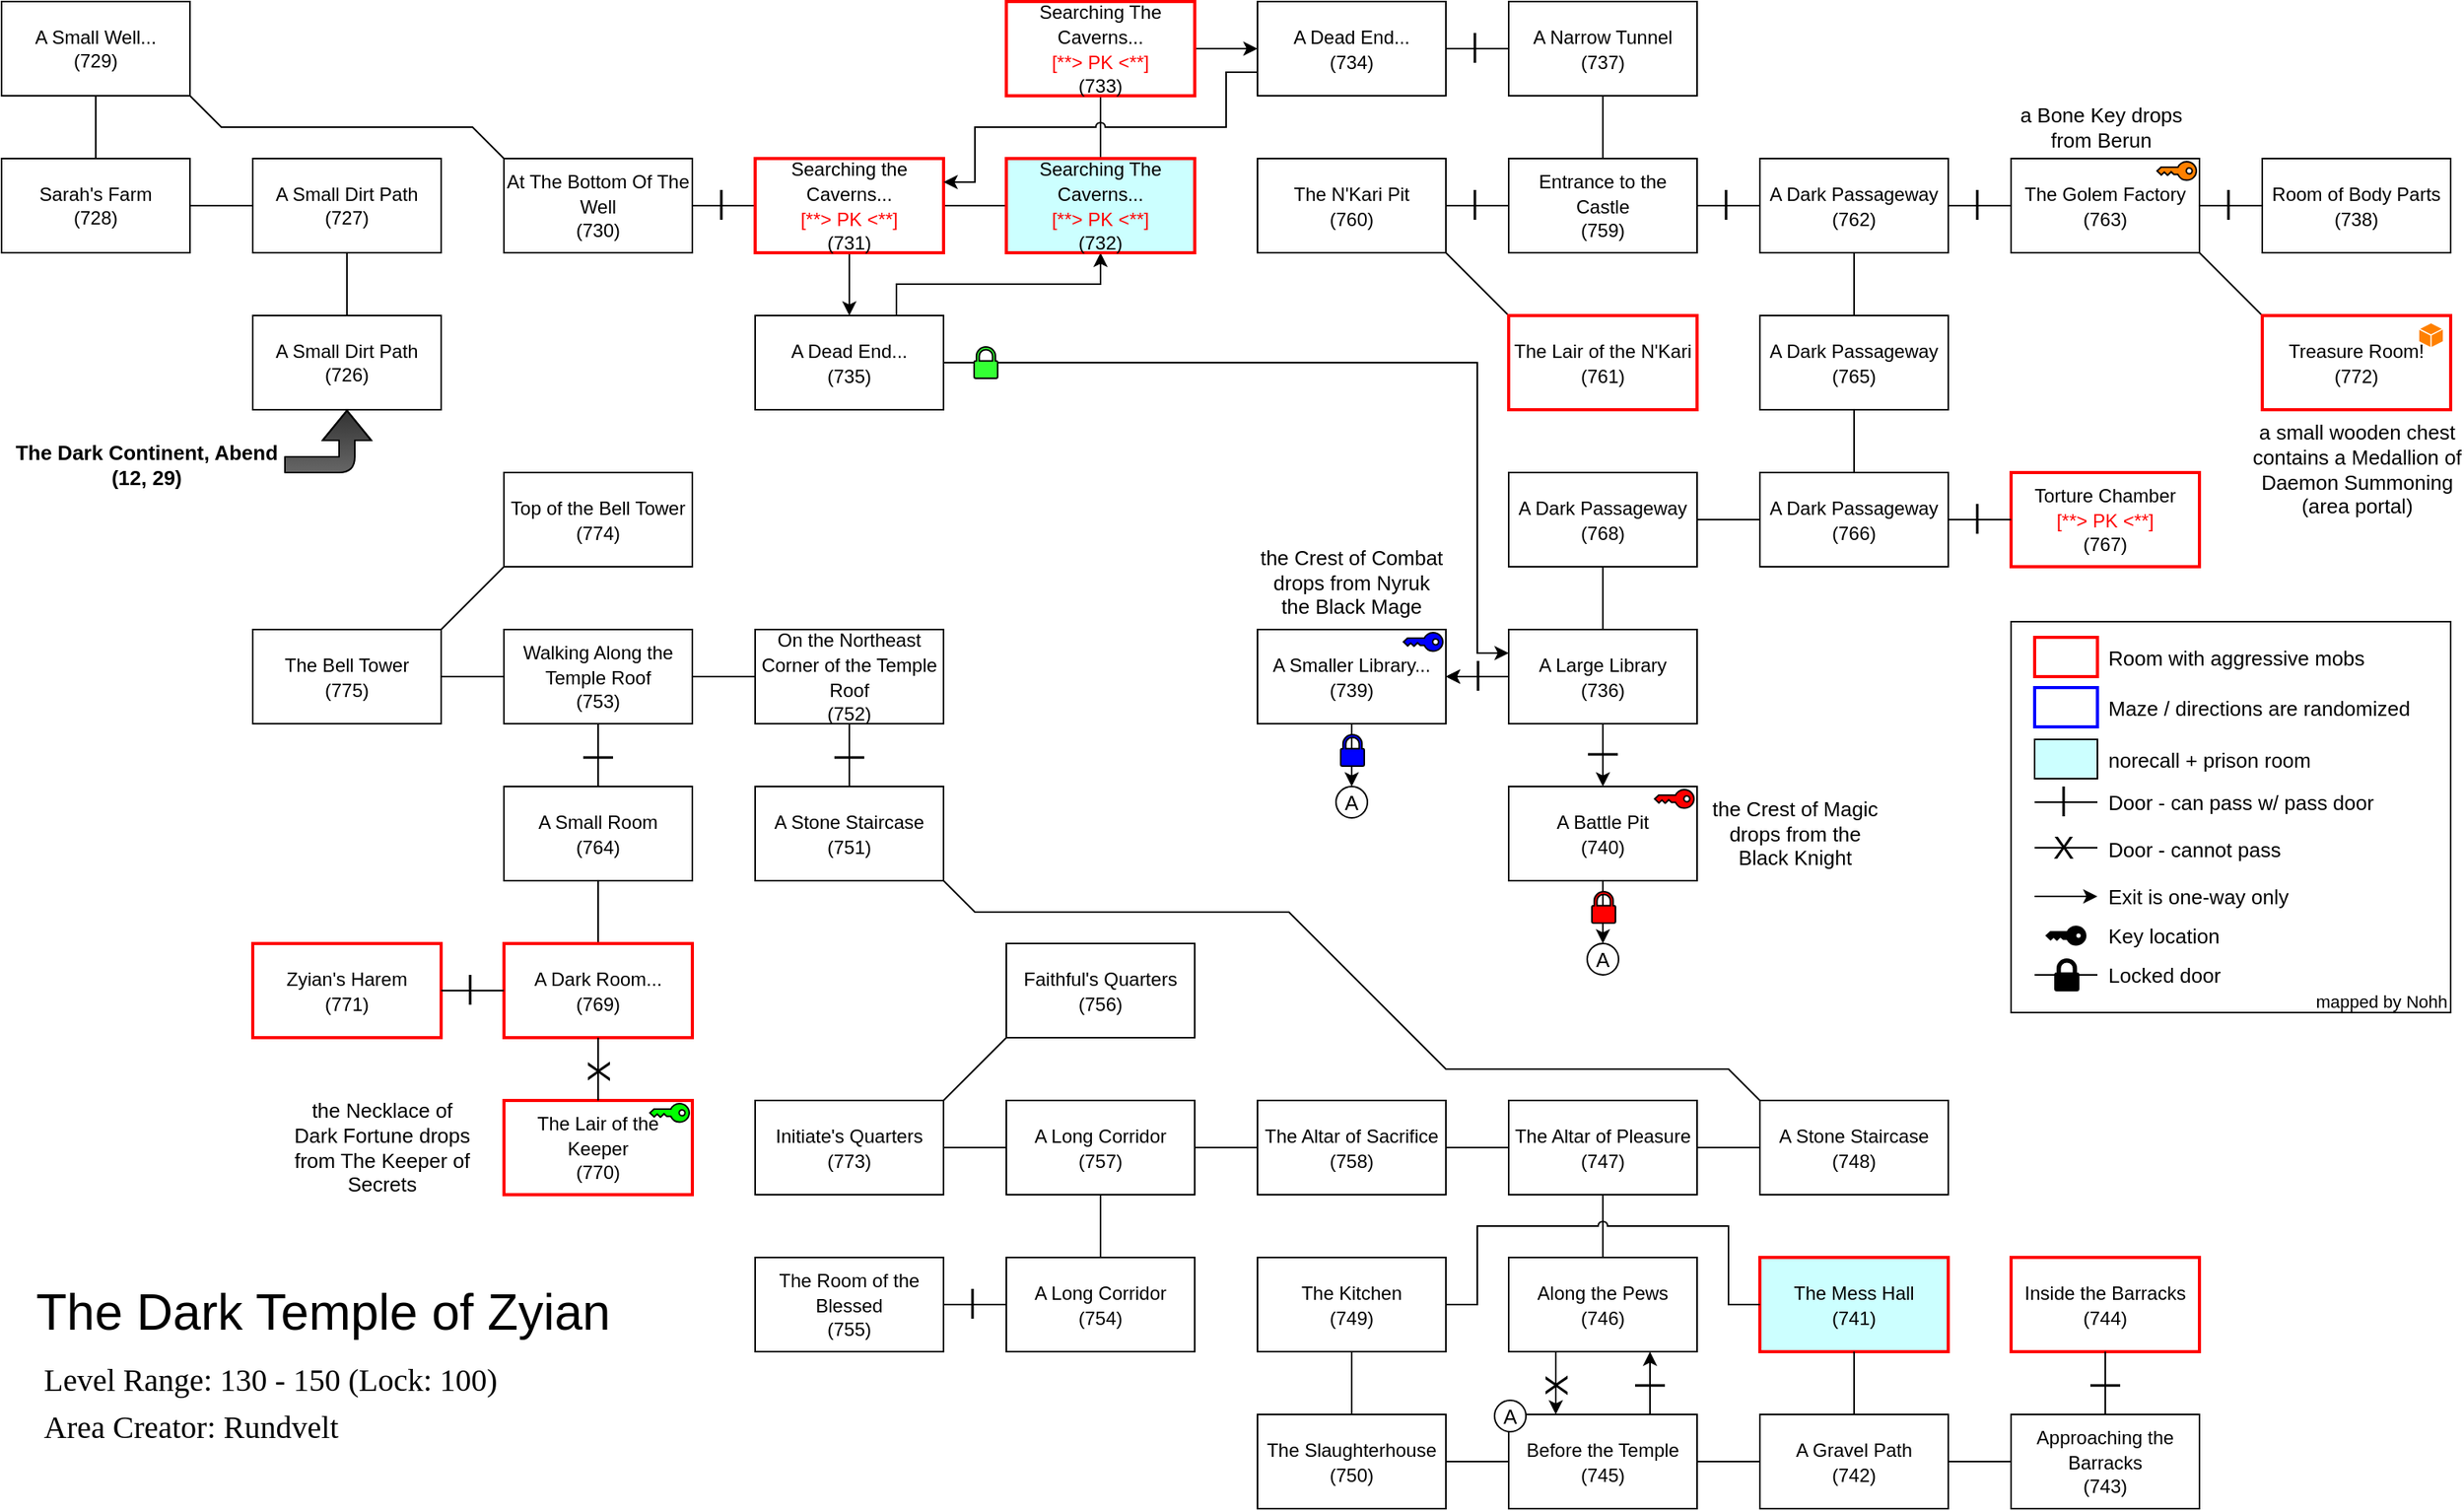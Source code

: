 <mxfile scale="1" border="10">
    <diagram id="r4j8OCH8LPA5-8JfiloW" name="Page-1">
        <mxGraphModel dx="1714" dy="1539" grid="0" gridSize="5" guides="1" tooltips="1" connect="1" arrows="0" fold="1" page="0" pageScale="1" pageWidth="1600" pageHeight="1000" background="#ffffff" math="0" shadow="0">
            <root>
                <mxCell id="0"/>
                <mxCell id="1" parent="0"/>
                <mxCell id="0A_by2eqg8Z_qzjbImg3-26" value="&lt;div style=&quot;font-size: 32px&quot;&gt;The Dark Temple of Zyian&lt;/div&gt;" style="text;html=1;strokeColor=none;fillColor=none;align=left;verticalAlign=middle;whiteSpace=wrap;rounded=0;fontSize=32;fontColor=#000000;" parent="1" vertex="1">
                    <mxGeometry x="20" y="820" width="400" height="30" as="geometry"/>
                </mxCell>
                <mxCell id="205" value="&lt;font style=&quot;font-size: 20px&quot; face=&quot;Tahoma&quot;&gt;Level Range: 130 - 150 (Lock: 100)&lt;/font&gt;" style="text;html=1;strokeColor=none;fillColor=none;align=left;verticalAlign=middle;whiteSpace=wrap;rounded=0;" parent="1" vertex="1">
                    <mxGeometry x="25" y="867" width="355" height="20" as="geometry"/>
                </mxCell>
                <mxCell id="206" value="&lt;font style=&quot;font-size: 20px&quot; face=&quot;Tahoma&quot;&gt;Area Creator: Rundvelt&lt;/font&gt;" style="text;html=1;strokeColor=none;fillColor=none;align=left;verticalAlign=middle;whiteSpace=wrap;rounded=0;" parent="1" vertex="1">
                    <mxGeometry x="25" y="897" width="250" height="20" as="geometry"/>
                </mxCell>
                <mxCell id="258" style="edgeStyle=orthogonalEdgeStyle;rounded=0;orthogonalLoop=1;jettySize=auto;html=1;exitX=0.5;exitY=0;exitDx=0;exitDy=0;entryX=0.5;entryY=1;entryDx=0;entryDy=0;endArrow=none;endFill=0;" parent="1" source="255" target="256" edge="1">
                    <mxGeometry relative="1" as="geometry"/>
                </mxCell>
                <object label="%name%&lt;font color=&quot;#ff0000&quot;&gt;%pk%&lt;/font&gt;&lt;br&gt;(%room%)" placeholders="1" room="726" healrate="100" manarate="100" sector="field" tags="nomobs" name="A Small Dirt Path" pk="" id="255">
                    <mxCell style="rounded=0;whiteSpace=wrap;html=1;" parent="1" vertex="1">
                        <mxGeometry x="160" y="200" width="120" height="60" as="geometry"/>
                    </mxCell>
                </object>
                <mxCell id="260" style="edgeStyle=orthogonalEdgeStyle;rounded=0;orthogonalLoop=1;jettySize=auto;html=1;exitX=0;exitY=0.5;exitDx=0;exitDy=0;entryX=1;entryY=0.5;entryDx=0;entryDy=0;endArrow=none;endFill=0;" parent="1" source="256" target="259" edge="1">
                    <mxGeometry relative="1" as="geometry"/>
                </mxCell>
                <object label="%name%&lt;font color=&quot;#ff0000&quot;&gt;%pk%&lt;/font&gt;&lt;br&gt;(%room%)" placeholders="1" room="727" healrate="100" manarate="100" sector="field" name="A Small Dirt Path" pk="" id="256">
                    <mxCell style="rounded=0;whiteSpace=wrap;html=1;" parent="1" vertex="1">
                        <mxGeometry x="160" y="100" width="120" height="60" as="geometry"/>
                    </mxCell>
                </object>
                <mxCell id="262" style="edgeStyle=orthogonalEdgeStyle;rounded=0;orthogonalLoop=1;jettySize=auto;html=1;exitX=0.5;exitY=0;exitDx=0;exitDy=0;entryX=0.5;entryY=1;entryDx=0;entryDy=0;endArrow=none;endFill=0;" parent="1" source="259" target="261" edge="1">
                    <mxGeometry relative="1" as="geometry"/>
                </mxCell>
                <object label="%name%&lt;font color=&quot;#ff0000&quot;&gt;%pk%&lt;/font&gt;&lt;br&gt;(%room%)" placeholders="1" room="728" healrate="100" manarate="100" sector="field" name="Sarah's Farm" pk="" id="259">
                    <mxCell style="rounded=0;whiteSpace=wrap;html=1;" parent="1" vertex="1">
                        <mxGeometry y="100" width="120" height="60" as="geometry"/>
                    </mxCell>
                </object>
                <mxCell id="426" style="edgeStyle=none;rounded=0;jumpStyle=arc;orthogonalLoop=1;jettySize=auto;html=1;exitX=1;exitY=1;exitDx=0;exitDy=0;entryX=0;entryY=0;entryDx=0;entryDy=0;fontSize=13;startArrow=none;startFill=0;endArrow=none;endFill=0;strokeColor=#000000;fillColor=none;gradientColor=none;" parent="1" source="261" target="265" edge="1">
                    <mxGeometry relative="1" as="geometry">
                        <Array as="points">
                            <mxPoint x="140" y="80"/>
                            <mxPoint x="300" y="80"/>
                        </Array>
                    </mxGeometry>
                </mxCell>
                <object label="%name%&lt;font color=&quot;#ff0000&quot;&gt;%pk%&lt;/font&gt;&lt;br&gt;(%room%)" placeholders="1" room="729" healrate="100" manarate="100" sector="field" name="A Small Well..." pk="" id="261">
                    <mxCell style="rounded=0;whiteSpace=wrap;html=1;" parent="1" vertex="1">
                        <mxGeometry width="120" height="60" as="geometry"/>
                    </mxCell>
                </object>
                <mxCell id="264" style="edgeStyle=orthogonalEdgeStyle;rounded=1;orthogonalLoop=1;jettySize=auto;html=1;exitX=1;exitY=0.5;exitDx=0;exitDy=0;entryX=0.5;entryY=1;entryDx=0;entryDy=0;fontSize=13;endArrow=block;endFill=0;shape=flexArrow;fillColor=#333333;gradientColor=#666666;" parent="1" source="263" target="255" edge="1">
                    <mxGeometry relative="1" as="geometry"/>
                </mxCell>
                <mxCell id="263" value="The Dark Continent, Abend&lt;br style=&quot;font-size: 13px;&quot;&gt;(12, 29)" style="text;html=1;strokeColor=none;fillColor=none;align=center;verticalAlign=middle;whiteSpace=wrap;rounded=0;fontStyle=1;fontSize=13;" parent="1" vertex="1">
                    <mxGeometry x="5" y="275" width="175" height="40" as="geometry"/>
                </mxCell>
                <object label="&lt;span style=&quot;font-size: 12px&quot;&gt;%name%&lt;/span&gt;&lt;font color=&quot;#ff0000&quot; style=&quot;font-size: 12px&quot;&gt;%pk%&lt;/font&gt;&lt;br style=&quot;font-size: 12px&quot;&gt;&lt;span style=&quot;font-size: 12px&quot;&gt;(%room%)&lt;/span&gt;" placeholders="1" room="730" healrate="100" manarate="100" sector="underground" tags="nomobs" name="At The Bottom Of The Well" pk="" id="265">
                    <mxCell style="rounded=0;whiteSpace=wrap;html=1;fontSize=13;" parent="1" vertex="1">
                        <mxGeometry x="320" y="100" width="120" height="60" as="geometry"/>
                    </mxCell>
                </object>
                <object label="" passable="true" id="275">
                    <mxCell style="endArrow=none;html=1;rounded=0;shadow=0;sketch=0;fontSize=13;jumpStyle=none;jumpSize=6;verticalAlign=middle;horizontal=1;endFill=0;fillColor=none;gradientColor=none;strokeColor=#000000;exitX=1;exitY=0.5;exitDx=0;exitDy=0;entryX=0;entryY=0.5;entryDx=0;entryDy=0;" parent="1" source="265" target="277" edge="1">
                        <mxGeometry relative="1" as="geometry">
                            <mxPoint x="570" y="260" as="sourcePoint"/>
                            <mxPoint x="455" y="185" as="targetPoint"/>
                        </mxGeometry>
                    </mxCell>
                </object>
                <mxCell id="276" value="&lt;div style=&quot;font-size: 20px;&quot;&gt;|&lt;/div&gt;" style="edgeLabel;resizable=0;html=1;align=center;verticalAlign=middle;fontSize=20;strokeColor=#630000;strokeWidth=1;fillColor=#FF0000;gradientColor=none;horizontal=1;labelBackgroundColor=none;direction=south;rotation=0;" parent="275" connectable="0" vertex="1">
                    <mxGeometry relative="1" as="geometry">
                        <mxPoint x="-2" y="-3" as="offset"/>
                    </mxGeometry>
                </mxCell>
                <mxCell id="279" style="edgeStyle=orthogonalEdgeStyle;rounded=0;orthogonalLoop=1;jettySize=auto;html=1;exitX=0.5;exitY=1;exitDx=0;exitDy=0;entryX=0.5;entryY=0;entryDx=0;entryDy=0;fontSize=13;endArrow=classic;endFill=1;strokeColor=#000000;fillColor=none;gradientColor=none;" parent="1" source="277" target="278" edge="1">
                    <mxGeometry relative="1" as="geometry"/>
                </mxCell>
                <mxCell id="421" style="edgeStyle=none;rounded=0;jumpStyle=arc;orthogonalLoop=1;jettySize=auto;html=1;exitX=1;exitY=0.5;exitDx=0;exitDy=0;entryX=0;entryY=0.5;entryDx=0;entryDy=0;fontSize=13;startArrow=none;startFill=0;endArrow=none;endFill=0;strokeColor=#000000;fillColor=none;gradientColor=none;" parent="1" source="277" target="281" edge="1">
                    <mxGeometry relative="1" as="geometry"/>
                </mxCell>
                <object label="&lt;span style=&quot;font-size: 12px&quot;&gt;%name%&lt;/span&gt;&lt;font color=&quot;#ff0000&quot; style=&quot;font-size: 12px&quot;&gt;%pk%&lt;/font&gt;&lt;br style=&quot;font-size: 12px&quot;&gt;&lt;span style=&quot;font-size: 12px&quot;&gt;(%room%)&lt;/span&gt;" placeholders="1" room="731" healrate="100" manarate="100" sector="cave" tags="prison pk nosummon" name="Searching the Caverns..." pk="&#10;[**&gt; PK &lt;**]" id="277">
                    <mxCell style="rounded=0;whiteSpace=wrap;html=1;fontSize=13;strokeColor=#FF0000;strokeWidth=2;fillColor=#FFFFFF;" parent="1" vertex="1">
                        <mxGeometry x="480" y="100" width="120" height="60" as="geometry"/>
                    </mxCell>
                </object>
                <mxCell id="283" style="edgeStyle=orthogonalEdgeStyle;rounded=0;orthogonalLoop=1;jettySize=auto;html=1;exitX=0.75;exitY=0;exitDx=0;exitDy=0;entryX=0.5;entryY=1;entryDx=0;entryDy=0;fontSize=13;endArrow=classic;endFill=1;strokeColor=#000000;fillColor=none;gradientColor=none;" parent="1" source="278" target="281" edge="1">
                    <mxGeometry relative="1" as="geometry"/>
                </mxCell>
                <object label="&lt;span style=&quot;font-size: 12px&quot;&gt;%name%&lt;/span&gt;&lt;font color=&quot;#ff0000&quot; style=&quot;font-size: 12px&quot;&gt;%pk%&lt;/font&gt;&lt;br style=&quot;font-size: 12px&quot;&gt;&lt;span style=&quot;font-size: 12px&quot;&gt;(%room%)&lt;/span&gt;" placeholders="1" room="735" healrate="100" manarate="100" sector="cave" tags="nomobs" name="A Dead End..." pk="" id="278">
                    <mxCell style="rounded=0;whiteSpace=wrap;html=1;fontSize=13;" parent="1" vertex="1">
                        <mxGeometry x="480" y="200" width="120" height="60" as="geometry"/>
                    </mxCell>
                </object>
                <mxCell id="285" style="edgeStyle=orthogonalEdgeStyle;rounded=0;orthogonalLoop=1;jettySize=auto;html=1;exitX=0.5;exitY=0;exitDx=0;exitDy=0;entryX=0.5;entryY=1;entryDx=0;entryDy=0;fontSize=13;endArrow=none;endFill=0;strokeColor=#000000;fillColor=none;gradientColor=none;" parent="1" source="281" target="284" edge="1">
                    <mxGeometry relative="1" as="geometry"/>
                </mxCell>
                <object label="&lt;span style=&quot;font-size: 12px&quot;&gt;%name%&lt;/span&gt;&lt;font color=&quot;#ff0000&quot; style=&quot;font-size: 12px&quot;&gt;%pk%&lt;/font&gt;&lt;br style=&quot;font-size: 12px&quot;&gt;&lt;span style=&quot;font-size: 12px&quot;&gt;(%room%)&lt;/span&gt;" placeholders="1" room="732" healrate="100" manarate="100" sector="cave" tags="norecall prison pk nosummon" name="Searching The Caverns..." pk="&#10;[**&gt; PK &lt;**]" id="281">
                    <mxCell style="rounded=0;whiteSpace=wrap;html=1;fontSize=13;strokeColor=#FF0000;strokeWidth=2;fillColor=#CCFFFF;" parent="1" vertex="1">
                        <mxGeometry x="640" y="100" width="120" height="60" as="geometry"/>
                    </mxCell>
                </object>
                <mxCell id="287" style="edgeStyle=orthogonalEdgeStyle;rounded=0;orthogonalLoop=1;jettySize=auto;html=1;exitX=1;exitY=0.5;exitDx=0;exitDy=0;entryX=0;entryY=0.5;entryDx=0;entryDy=0;fontSize=13;endArrow=classic;endFill=1;strokeColor=#000000;fillColor=none;gradientColor=none;" parent="1" source="284" target="286" edge="1">
                    <mxGeometry relative="1" as="geometry"/>
                </mxCell>
                <object label="&lt;span style=&quot;font-size: 12px&quot;&gt;%name%&lt;/span&gt;&lt;font color=&quot;#ff0000&quot; style=&quot;font-size: 12px&quot;&gt;%pk%&lt;/font&gt;&lt;br style=&quot;font-size: 12px&quot;&gt;&lt;span style=&quot;font-size: 12px&quot;&gt;(%room%)&lt;/span&gt;" placeholders="1" room="733" healrate="100" manarate="100" sector="cave" tags="prison pk nosummon" name="Searching The Caverns..." pk="&#10;[**&gt; PK &lt;**]" id="284">
                    <mxCell style="rounded=0;whiteSpace=wrap;html=1;fontSize=13;strokeColor=#FF0000;strokeWidth=2;fillColor=#FFFFFF;" parent="1" vertex="1">
                        <mxGeometry x="640" width="120" height="60" as="geometry"/>
                    </mxCell>
                </object>
                <mxCell id="288" style="edgeStyle=orthogonalEdgeStyle;rounded=0;orthogonalLoop=1;jettySize=auto;html=1;exitX=0;exitY=0.75;exitDx=0;exitDy=0;entryX=1;entryY=0.25;entryDx=0;entryDy=0;fontSize=13;endArrow=classic;endFill=1;strokeColor=#000000;fillColor=none;gradientColor=none;jumpStyle=arc;" parent="1" source="286" target="277" edge="1">
                    <mxGeometry relative="1" as="geometry">
                        <Array as="points">
                            <mxPoint x="780" y="45"/>
                            <mxPoint x="780" y="80"/>
                            <mxPoint x="620" y="80"/>
                            <mxPoint x="620" y="115"/>
                        </Array>
                    </mxGeometry>
                </mxCell>
                <object label="&lt;span style=&quot;font-size: 12px&quot;&gt;%name%&lt;/span&gt;&lt;font color=&quot;#ff0000&quot; style=&quot;font-size: 12px&quot;&gt;%pk%&lt;/font&gt;&lt;br style=&quot;font-size: 12px&quot;&gt;&lt;span style=&quot;font-size: 12px&quot;&gt;(%room%)&lt;/span&gt;" placeholders="1" room="734" healrate="100" manarate="100" sector="cave" tags="nomobs nosummon" name="A Dead End..." pk="" id="286">
                    <mxCell style="rounded=0;whiteSpace=wrap;html=1;fontSize=13;" parent="1" vertex="1">
                        <mxGeometry x="800" width="120" height="60" as="geometry"/>
                    </mxCell>
                </object>
                <object label="" passable="false" pickable="false" key="??" id="289">
                    <mxCell style="endArrow=classic;html=1;rounded=0;shadow=0;sketch=0;jumpStyle=none;exitX=1;exitY=0.5;exitDx=0;exitDy=0;endFill=1;fontSize=13;fillColor=none;gradientColor=none;strokeColor=#000000;entryX=0;entryY=0.25;entryDx=0;entryDy=0;edgeStyle=orthogonalEdgeStyle;" parent="1" source="278" target="328" edge="1">
                        <mxGeometry relative="1" as="geometry">
                            <mxPoint x="680" y="315" as="sourcePoint"/>
                            <mxPoint x="640" y="230" as="targetPoint"/>
                            <Array as="points">
                                <mxPoint x="940" y="230"/>
                                <mxPoint x="940" y="415"/>
                            </Array>
                        </mxGeometry>
                    </mxCell>
                </object>
                <mxCell id="290" value="" style="shape=mxgraph.office.security.lock_protected;html=1;outlineConnect=0;strokeWidth=1;fillColor=#33FF33;" parent="289" vertex="1">
                    <mxGeometry width="15" height="20" relative="1" as="geometry">
                        <mxPoint x="-253" y="-10" as="offset"/>
                    </mxGeometry>
                </mxCell>
                <object label="" passable="true" id="292">
                    <mxCell style="endArrow=none;html=1;rounded=0;shadow=0;sketch=0;fontSize=13;jumpStyle=none;jumpSize=6;verticalAlign=middle;horizontal=1;endFill=0;fillColor=none;gradientColor=none;strokeColor=#000000;exitX=1;exitY=0.5;exitDx=0;exitDy=0;entryX=0;entryY=0.5;entryDx=0;entryDy=0;" parent="1" source="286" target="294" edge="1">
                        <mxGeometry relative="1" as="geometry">
                            <mxPoint x="835" y="214.5" as="sourcePoint"/>
                            <mxPoint x="965" y="214.5" as="targetPoint"/>
                        </mxGeometry>
                    </mxCell>
                </object>
                <mxCell id="293" value="&lt;div style=&quot;font-size: 20px;&quot;&gt;|&lt;/div&gt;" style="edgeLabel;resizable=0;html=1;align=center;verticalAlign=middle;fontSize=20;strokeColor=#630000;strokeWidth=1;fillColor=#FF0000;gradientColor=none;horizontal=1;labelBackgroundColor=none;direction=south;rotation=0;" parent="292" connectable="0" vertex="1">
                    <mxGeometry relative="1" as="geometry">
                        <mxPoint x="-2" y="-3" as="offset"/>
                    </mxGeometry>
                </mxCell>
                <object label="&lt;span style=&quot;font-size: 12px&quot;&gt;%name%&lt;/span&gt;&lt;font color=&quot;#ff0000&quot; style=&quot;font-size: 12px&quot;&gt;%pk%&lt;/font&gt;&lt;br style=&quot;font-size: 12px&quot;&gt;&lt;span style=&quot;font-size: 12px&quot;&gt;(%room%)&lt;/span&gt;" placeholders="1" room="737" healrate="100" manarate="100" sector="underground" name="A Narrow Tunnel" pk="" id="294">
                    <mxCell style="rounded=0;whiteSpace=wrap;html=1;fontSize=13;" parent="1" vertex="1">
                        <mxGeometry x="960" width="120" height="60" as="geometry"/>
                    </mxCell>
                </object>
                <mxCell id="296" style="edgeStyle=orthogonalEdgeStyle;rounded=0;jumpStyle=arc;orthogonalLoop=1;jettySize=auto;html=1;exitX=0.5;exitY=0;exitDx=0;exitDy=0;entryX=0.5;entryY=1;entryDx=0;entryDy=0;fontSize=13;endArrow=none;endFill=0;strokeColor=#000000;fillColor=none;gradientColor=none;" parent="1" source="295" target="294" edge="1">
                    <mxGeometry relative="1" as="geometry"/>
                </mxCell>
                <object label="&lt;span style=&quot;font-size: 12px&quot;&gt;%name%&lt;/span&gt;&lt;font color=&quot;#ff0000&quot; style=&quot;font-size: 12px&quot;&gt;%pk%&lt;/font&gt;&lt;br style=&quot;font-size: 12px&quot;&gt;&lt;span style=&quot;font-size: 12px&quot;&gt;(%room%)&lt;/span&gt;" placeholders="1" room="759" healrate="100" manarate="100" sector="underground" tags="nomobs indoors" name="Entrance to the Castle" pk="" id="295">
                    <mxCell style="rounded=0;whiteSpace=wrap;html=1;fontSize=13;" parent="1" vertex="1">
                        <mxGeometry x="960" y="100" width="120" height="60" as="geometry"/>
                    </mxCell>
                </object>
                <mxCell id="316" style="rounded=0;jumpStyle=arc;orthogonalLoop=1;jettySize=auto;html=1;exitX=1;exitY=1;exitDx=0;exitDy=0;entryX=0;entryY=0;entryDx=0;entryDy=0;fontSize=13;endArrow=none;endFill=0;strokeColor=#000000;fillColor=none;gradientColor=none;" parent="1" source="301" target="307" edge="1">
                    <mxGeometry relative="1" as="geometry"/>
                </mxCell>
                <object label="&lt;span style=&quot;font-size: 12px&quot;&gt;%name%&lt;/span&gt;&lt;font color=&quot;#ff0000&quot; style=&quot;font-size: 12px&quot;&gt;%pk%&lt;/font&gt;&lt;br style=&quot;font-size: 12px&quot;&gt;&lt;span style=&quot;font-size: 12px&quot;&gt;(%room%)&lt;/span&gt;" placeholders="1" room="760" healrate="100" manarate="100" sector="cave" name="The N'Kari Pit" pk="" id="301">
                    <mxCell style="rounded=0;whiteSpace=wrap;html=1;fontSize=13;" parent="1" vertex="1">
                        <mxGeometry x="800" y="100" width="120" height="60" as="geometry"/>
                    </mxCell>
                </object>
                <object label="&lt;span style=&quot;font-size: 12px&quot;&gt;%name%&lt;/span&gt;&lt;font color=&quot;#ff0000&quot; style=&quot;font-size: 12px&quot;&gt;%pk%&lt;/font&gt;&lt;br style=&quot;font-size: 12px&quot;&gt;&lt;span style=&quot;font-size: 12px&quot;&gt;(%room%)&lt;/span&gt;" placeholders="1" room="762" healrate="100" manarate="100" sector="underground" name="A Dark Passageway" pk="" id="302">
                    <mxCell style="rounded=0;whiteSpace=wrap;html=1;fontSize=13;" parent="1" vertex="1">
                        <mxGeometry x="1120" y="100" width="120" height="60" as="geometry"/>
                    </mxCell>
                </object>
                <object label="" passable="true" id="303">
                    <mxCell style="endArrow=none;html=1;rounded=0;shadow=0;sketch=0;fontSize=13;jumpStyle=none;jumpSize=6;verticalAlign=middle;horizontal=1;endFill=0;fillColor=none;gradientColor=none;strokeColor=#000000;exitX=1;exitY=0.5;exitDx=0;exitDy=0;entryX=0;entryY=0.5;entryDx=0;entryDy=0;" parent="1" source="301" target="295" edge="1">
                        <mxGeometry relative="1" as="geometry">
                            <mxPoint x="635" y="330" as="sourcePoint"/>
                            <mxPoint x="765" y="330" as="targetPoint"/>
                        </mxGeometry>
                    </mxCell>
                </object>
                <mxCell id="304" value="&lt;div style=&quot;font-size: 20px;&quot;&gt;|&lt;/div&gt;" style="edgeLabel;resizable=0;html=1;align=center;verticalAlign=middle;fontSize=20;strokeColor=#630000;strokeWidth=1;fillColor=#FF0000;gradientColor=none;horizontal=1;labelBackgroundColor=none;direction=south;rotation=0;" parent="303" connectable="0" vertex="1">
                    <mxGeometry relative="1" as="geometry">
                        <mxPoint x="-2" y="-3" as="offset"/>
                    </mxGeometry>
                </mxCell>
                <object label="" passable="true" id="305">
                    <mxCell style="endArrow=none;html=1;rounded=0;shadow=0;sketch=0;fontSize=13;jumpStyle=none;jumpSize=6;verticalAlign=middle;horizontal=1;endFill=0;fillColor=none;gradientColor=none;strokeColor=#000000;exitX=1;exitY=0.5;exitDx=0;exitDy=0;entryX=0;entryY=0.5;entryDx=0;entryDy=0;" parent="1" source="295" target="302" edge="1">
                        <mxGeometry relative="1" as="geometry">
                            <mxPoint x="635" y="330" as="sourcePoint"/>
                            <mxPoint x="765" y="330" as="targetPoint"/>
                        </mxGeometry>
                    </mxCell>
                </object>
                <mxCell id="306" value="&lt;div style=&quot;font-size: 20px;&quot;&gt;|&lt;/div&gt;" style="edgeLabel;resizable=0;html=1;align=center;verticalAlign=middle;fontSize=20;strokeColor=#630000;strokeWidth=1;fillColor=#FF0000;gradientColor=none;horizontal=1;labelBackgroundColor=none;direction=south;rotation=0;" parent="305" connectable="0" vertex="1">
                    <mxGeometry relative="1" as="geometry">
                        <mxPoint x="-2" y="-3" as="offset"/>
                    </mxGeometry>
                </mxCell>
                <object label="&lt;span style=&quot;font-size: 12px&quot;&gt;%name%&lt;/span&gt;&lt;font color=&quot;#ff0000&quot; style=&quot;font-size: 12px&quot;&gt;%pk%&lt;/font&gt;&lt;br style=&quot;font-size: 12px&quot;&gt;&lt;span style=&quot;font-size: 12px&quot;&gt;(%room%)&lt;/span&gt;" placeholders="1" room="761" healrate="100" manarate="100" sector="inside" name="The Lair of the N'Kari" pk="" id="307">
                    <mxCell style="rounded=0;whiteSpace=wrap;html=1;fontSize=13;strokeColor=#FF0000;strokeWidth=2;" parent="1" vertex="1">
                        <mxGeometry x="960" y="200" width="120" height="60" as="geometry"/>
                    </mxCell>
                </object>
                <mxCell id="315" style="edgeStyle=none;rounded=0;jumpStyle=arc;orthogonalLoop=1;jettySize=auto;html=1;exitX=1;exitY=1;exitDx=0;exitDy=0;entryX=0;entryY=0;entryDx=0;entryDy=0;fontSize=13;endArrow=none;endFill=0;strokeColor=#000000;fillColor=none;gradientColor=none;" parent="1" source="310" target="314" edge="1">
                    <mxGeometry relative="1" as="geometry"/>
                </mxCell>
                <object label="&lt;span style=&quot;font-size: 12px&quot;&gt;%name%&lt;/span&gt;&lt;font color=&quot;#ff0000&quot; style=&quot;font-size: 12px&quot;&gt;%pk%&lt;/font&gt;&lt;br style=&quot;font-size: 12px&quot;&gt;&lt;span style=&quot;font-size: 12px&quot;&gt;(%room%)&lt;/span&gt;" placeholders="1" room="763" healrate="100" manarate="100" sector="underground" tags="indoors" name="The Golem Factory" pk="" id="310">
                    <mxCell style="rounded=0;whiteSpace=wrap;html=1;fontSize=13;strokeWidth=1;" parent="1" vertex="1">
                        <mxGeometry x="1280" y="100" width="120" height="60" as="geometry"/>
                    </mxCell>
                </object>
                <object label="" passable="true" id="311">
                    <mxCell style="endArrow=none;html=1;rounded=0;shadow=0;sketch=0;fontSize=13;jumpStyle=none;jumpSize=6;verticalAlign=middle;horizontal=1;endFill=0;fillColor=none;gradientColor=none;strokeColor=#000000;exitX=1;exitY=0.5;exitDx=0;exitDy=0;entryX=0;entryY=0.5;entryDx=0;entryDy=0;" parent="1" source="302" target="310" edge="1">
                        <mxGeometry relative="1" as="geometry">
                            <mxPoint x="1055" y="320" as="sourcePoint"/>
                            <mxPoint x="1185" y="320" as="targetPoint"/>
                        </mxGeometry>
                    </mxCell>
                </object>
                <mxCell id="312" value="&lt;div style=&quot;font-size: 20px;&quot;&gt;|&lt;/div&gt;" style="edgeLabel;resizable=0;html=1;align=center;verticalAlign=middle;fontSize=20;strokeColor=#630000;strokeWidth=1;fillColor=#FF0000;gradientColor=none;horizontal=1;labelBackgroundColor=none;direction=south;rotation=0;" parent="311" connectable="0" vertex="1">
                    <mxGeometry relative="1" as="geometry">
                        <mxPoint x="-2" y="-3" as="offset"/>
                    </mxGeometry>
                </mxCell>
                <mxCell id="320" style="edgeStyle=none;rounded=0;jumpStyle=arc;orthogonalLoop=1;jettySize=auto;html=1;exitX=0.5;exitY=0;exitDx=0;exitDy=0;entryX=0.5;entryY=1;entryDx=0;entryDy=0;fontSize=13;endArrow=none;endFill=0;strokeColor=#000000;fillColor=none;gradientColor=none;" parent="1" source="313" target="302" edge="1">
                    <mxGeometry relative="1" as="geometry"/>
                </mxCell>
                <object label="&lt;span style=&quot;font-size: 12px&quot;&gt;%name%&lt;/span&gt;&lt;font color=&quot;#ff0000&quot; style=&quot;font-size: 12px&quot;&gt;%pk%&lt;/font&gt;&lt;br style=&quot;font-size: 12px&quot;&gt;&lt;span style=&quot;font-size: 12px&quot;&gt;(%room%)&lt;/span&gt;" placeholders="1" room="765" healrate="100" manarate="100" sector="underground" name="A Dark Passageway" pk="" id="313">
                    <mxCell style="rounded=0;whiteSpace=wrap;html=1;fontSize=13;strokeColor=#000000;strokeWidth=1;" parent="1" vertex="1">
                        <mxGeometry x="1120" y="200" width="120" height="60" as="geometry"/>
                    </mxCell>
                </object>
                <object label="&lt;span style=&quot;font-size: 12px&quot;&gt;%name%&lt;/span&gt;&lt;font color=&quot;#ff0000&quot; style=&quot;font-size: 12px&quot;&gt;%pk%&lt;/font&gt;&lt;br style=&quot;font-size: 12px&quot;&gt;&lt;span style=&quot;font-size: 12px&quot;&gt;(%room%)&lt;/span&gt;" placeholders="1" room="772" healrate="100" manarate="100" sector="inside" name="Treasure Room!" pk="" id="314">
                    <mxCell style="rounded=0;whiteSpace=wrap;html=1;fontSize=13;strokeWidth=2;strokeColor=#FF0000;" parent="1" vertex="1">
                        <mxGeometry x="1440" y="200" width="120" height="60" as="geometry"/>
                    </mxCell>
                </object>
                <object label="&lt;span style=&quot;font-size: 12px&quot;&gt;%name%&lt;/span&gt;&lt;font color=&quot;#ff0000&quot; style=&quot;font-size: 12px&quot;&gt;%pk%&lt;/font&gt;&lt;br style=&quot;font-size: 12px&quot;&gt;&lt;span style=&quot;font-size: 12px&quot;&gt;(%room%)&lt;/span&gt;" placeholders="1" room="738" healrate="100" manarate="100" sector="underground" tags="nomobs indoors" name="Room of Body Parts" pk="" id="317">
                    <mxCell style="rounded=0;whiteSpace=wrap;html=1;fontSize=13;strokeColor=#000000;strokeWidth=1;" parent="1" vertex="1">
                        <mxGeometry x="1440" y="100" width="120" height="60" as="geometry"/>
                    </mxCell>
                </object>
                <object label="" passable="true" id="318">
                    <mxCell style="endArrow=none;html=1;rounded=0;shadow=0;sketch=0;fontSize=13;jumpStyle=none;jumpSize=6;verticalAlign=middle;horizontal=1;endFill=0;fillColor=none;gradientColor=none;strokeColor=#000000;exitX=1;exitY=0.5;exitDx=0;exitDy=0;entryX=0;entryY=0.5;entryDx=0;entryDy=0;" parent="1" source="310" target="317" edge="1">
                        <mxGeometry relative="1" as="geometry">
                            <mxPoint x="1055" y="320" as="sourcePoint"/>
                            <mxPoint x="1185" y="320" as="targetPoint"/>
                        </mxGeometry>
                    </mxCell>
                </object>
                <mxCell id="319" value="&lt;div style=&quot;font-size: 20px;&quot;&gt;|&lt;/div&gt;" style="edgeLabel;resizable=0;html=1;align=center;verticalAlign=middle;fontSize=20;strokeColor=#630000;strokeWidth=1;fillColor=#FF0000;gradientColor=none;horizontal=1;labelBackgroundColor=none;direction=south;rotation=0;" parent="318" connectable="0" vertex="1">
                    <mxGeometry relative="1" as="geometry">
                        <mxPoint x="-2" y="-3" as="offset"/>
                    </mxGeometry>
                </mxCell>
                <mxCell id="322" style="edgeStyle=none;rounded=0;jumpStyle=arc;orthogonalLoop=1;jettySize=auto;html=1;exitX=0.5;exitY=0;exitDx=0;exitDy=0;entryX=0.5;entryY=1;entryDx=0;entryDy=0;fontSize=13;endArrow=none;endFill=0;strokeColor=#000000;fillColor=none;gradientColor=none;" parent="1" source="321" target="313" edge="1">
                    <mxGeometry relative="1" as="geometry"/>
                </mxCell>
                <object label="&lt;span style=&quot;font-size: 12px&quot;&gt;%name%&lt;/span&gt;&lt;font color=&quot;#ff0000&quot; style=&quot;font-size: 12px&quot;&gt;%pk%&lt;/font&gt;&lt;br style=&quot;font-size: 12px&quot;&gt;&lt;span style=&quot;font-size: 12px&quot;&gt;(%room%)&lt;/span&gt;" placeholders="1" room="766" healrate="100" manarate="100" sector="underground" name="A Dark Passageway" pk="" id="321">
                    <mxCell style="rounded=0;whiteSpace=wrap;html=1;fontSize=13;strokeColor=#000000;strokeWidth=1;" parent="1" vertex="1">
                        <mxGeometry x="1120" y="300" width="120" height="60" as="geometry"/>
                    </mxCell>
                </object>
                <object label="&lt;span style=&quot;font-size: 12px&quot;&gt;%name%&lt;/span&gt;&lt;font color=&quot;#ff0000&quot; style=&quot;font-size: 12px&quot;&gt;%pk%&lt;/font&gt;&lt;br style=&quot;font-size: 12px&quot;&gt;&lt;span style=&quot;font-size: 12px&quot;&gt;(%room%)&lt;/span&gt;" placeholders="1" room="767" healrate="100" manarate="100" sector="underground" tags="indoors norecall prison pk" name="Torture Chamber" pk="&#10;[**&gt; PK &lt;**]" id="323">
                    <mxCell style="rounded=0;whiteSpace=wrap;html=1;fontSize=13;strokeWidth=2;strokeColor=#FF0000;" parent="1" vertex="1">
                        <mxGeometry x="1280" y="300" width="120" height="60" as="geometry"/>
                    </mxCell>
                </object>
                <object label="" passable="true" id="324">
                    <mxCell style="endArrow=none;html=1;rounded=0;shadow=0;sketch=0;fontSize=13;jumpStyle=none;jumpSize=6;verticalAlign=middle;horizontal=1;endFill=0;fillColor=none;gradientColor=none;strokeColor=#000000;entryX=0;entryY=0.5;entryDx=0;entryDy=0;exitX=1;exitY=0.5;exitDx=0;exitDy=0;" parent="1" source="321" target="323" edge="1">
                        <mxGeometry relative="1" as="geometry">
                            <mxPoint x="1255" y="435" as="sourcePoint"/>
                            <mxPoint x="1185" y="320" as="targetPoint"/>
                        </mxGeometry>
                    </mxCell>
                </object>
                <mxCell id="325" value="&lt;div style=&quot;font-size: 20px;&quot;&gt;|&lt;/div&gt;" style="edgeLabel;resizable=0;html=1;align=center;verticalAlign=middle;fontSize=20;strokeColor=#630000;strokeWidth=1;fillColor=#FF0000;gradientColor=none;horizontal=1;labelBackgroundColor=none;direction=south;rotation=0;" parent="324" connectable="0" vertex="1">
                    <mxGeometry relative="1" as="geometry">
                        <mxPoint x="-2" y="-3" as="offset"/>
                    </mxGeometry>
                </mxCell>
                <mxCell id="327" style="edgeStyle=none;rounded=0;jumpStyle=arc;orthogonalLoop=1;jettySize=auto;html=1;exitX=1;exitY=0.5;exitDx=0;exitDy=0;entryX=0;entryY=0.5;entryDx=0;entryDy=0;fontSize=13;endArrow=none;endFill=0;strokeColor=#000000;fillColor=none;gradientColor=none;" parent="1" source="326" target="321" edge="1">
                    <mxGeometry relative="1" as="geometry"/>
                </mxCell>
                <mxCell id="329" style="edgeStyle=none;rounded=0;jumpStyle=arc;orthogonalLoop=1;jettySize=auto;html=1;exitX=0.5;exitY=1;exitDx=0;exitDy=0;entryX=0.5;entryY=0;entryDx=0;entryDy=0;fontSize=13;endArrow=none;endFill=0;strokeColor=#000000;fillColor=none;gradientColor=none;" parent="1" source="326" target="328" edge="1">
                    <mxGeometry relative="1" as="geometry"/>
                </mxCell>
                <object label="&lt;span style=&quot;font-size: 12px&quot;&gt;%name%&lt;/span&gt;&lt;font color=&quot;#ff0000&quot; style=&quot;font-size: 12px&quot;&gt;%pk%&lt;/font&gt;&lt;br style=&quot;font-size: 12px&quot;&gt;&lt;span style=&quot;font-size: 12px&quot;&gt;(%room%)&lt;/span&gt;" placeholders="1" room="768" healrate="100" manarate="100" sector="underground" name="A Dark Passageway" pk="" id="326">
                    <mxCell style="rounded=0;whiteSpace=wrap;html=1;fontSize=13;strokeWidth=1;" parent="1" vertex="1">
                        <mxGeometry x="960" y="300" width="120" height="60" as="geometry"/>
                    </mxCell>
                </object>
                <mxCell id="345" value="" style="edgeStyle=orthogonalEdgeStyle;rounded=0;jumpStyle=arc;orthogonalLoop=1;jettySize=auto;html=1;fontSize=13;endArrow=classic;endFill=1;strokeColor=#000000;fillColor=none;gradientColor=none;entryX=1;entryY=0.5;entryDx=0;entryDy=0;" parent="1" source="328" target="331" edge="1">
                    <mxGeometry relative="1" as="geometry">
                        <mxPoint x="860.5" y="467" as="targetPoint"/>
                    </mxGeometry>
                </mxCell>
                <object label="&lt;span style=&quot;font-size: 12px&quot;&gt;%name%&lt;/span&gt;&lt;font color=&quot;#ff0000&quot; style=&quot;font-size: 12px&quot;&gt;%pk%&lt;/font&gt;&lt;br style=&quot;font-size: 12px&quot;&gt;&lt;span style=&quot;font-size: 12px&quot;&gt;(%room%)&lt;/span&gt;" placeholders="1" room="736" healrate="100" manarate="100" sector="underground" tags="nomobs" name="A Large Library" pk="" id="328">
                    <mxCell style="rounded=0;whiteSpace=wrap;html=1;fontSize=13;strokeColor=#000000;strokeWidth=1;" parent="1" vertex="1">
                        <mxGeometry x="960" y="400" width="120" height="60" as="geometry"/>
                    </mxCell>
                </object>
                <object label="&lt;span style=&quot;font-size: 12px&quot;&gt;%name%&lt;/span&gt;&lt;font color=&quot;#ff0000&quot; style=&quot;font-size: 12px&quot;&gt;%pk%&lt;/font&gt;&lt;br style=&quot;font-size: 12px&quot;&gt;&lt;span style=&quot;font-size: 12px&quot;&gt;(%room%)&lt;/span&gt;" placeholders="1" room="740" healrate="0" manarate="0" sector="underground" name="A Battle Pit" pk="" id="330">
                    <mxCell style="rounded=0;whiteSpace=wrap;html=1;fontSize=13;strokeColor=#000000;strokeWidth=1;" parent="1" vertex="1">
                        <mxGeometry x="960" y="500" width="120" height="60" as="geometry"/>
                    </mxCell>
                </object>
                <object label="&lt;span style=&quot;font-size: 12px&quot;&gt;%name%&lt;/span&gt;&lt;font color=&quot;#ff0000&quot; style=&quot;font-size: 12px&quot;&gt;%pk%&lt;/font&gt;&lt;br style=&quot;font-size: 12px&quot;&gt;&lt;span style=&quot;font-size: 12px&quot;&gt;(%room%)&lt;/span&gt;" placeholders="1" room="739" healrate="0" manarate="0" sector="underground" name="A Smaller Library..." pk="" id="331">
                    <mxCell style="rounded=0;whiteSpace=wrap;html=1;fontSize=13;strokeColor=#000000;strokeWidth=1;" parent="1" vertex="1">
                        <mxGeometry x="800" y="400" width="120" height="60" as="geometry"/>
                    </mxCell>
                </object>
                <mxCell id="332" value="" style="endArrow=classic;html=1;rounded=0;shadow=0;sketch=0;fontSize=13;jumpStyle=none;jumpSize=6;verticalAlign=middle;horizontal=1;endFill=1;fillColor=none;gradientColor=none;strokeColor=#000000;exitX=0.5;exitY=1;exitDx=0;exitDy=0;entryX=0.5;entryY=0;entryDx=0;entryDy=0;" parent="1" source="328" target="330" edge="1">
                    <mxGeometry relative="1" as="geometry">
                        <mxPoint x="1120" y="365" as="sourcePoint"/>
                        <mxPoint x="1210" y="490" as="targetPoint"/>
                    </mxGeometry>
                </mxCell>
                <mxCell id="333" value="&lt;div style=&quot;font-size: 20px;&quot;&gt;|&lt;/div&gt;" style="edgeLabel;resizable=0;html=1;align=center;verticalAlign=middle;fontSize=20;strokeColor=#630000;strokeWidth=1;fillColor=#FF0000;gradientColor=none;horizontal=1;labelBackgroundColor=none;direction=south;rotation=-90;" parent="332" connectable="0" vertex="1">
                    <mxGeometry relative="1" as="geometry">
                        <mxPoint x="-3" as="offset"/>
                    </mxGeometry>
                </mxCell>
                <mxCell id="334" value="" style="endArrow=classic;html=1;rounded=0;shadow=0;sketch=0;fontSize=13;jumpStyle=none;jumpSize=6;verticalAlign=middle;horizontal=1;endFill=1;fillColor=none;gradientColor=none;strokeColor=#000000;entryX=1;entryY=0.5;entryDx=0;entryDy=0;exitX=0;exitY=0.5;exitDx=0;exitDy=0;" parent="1" source="328" target="331" edge="1">
                    <mxGeometry relative="1" as="geometry">
                        <mxPoint x="1185" y="315" as="sourcePoint"/>
                        <mxPoint x="1055" y="315" as="targetPoint"/>
                    </mxGeometry>
                </mxCell>
                <mxCell id="335" value="&lt;div style=&quot;font-size: 20px;&quot;&gt;|&lt;/div&gt;" style="edgeLabel;resizable=0;html=1;align=center;verticalAlign=middle;fontSize=20;strokeColor=#630000;strokeWidth=1;fillColor=#FF0000;gradientColor=none;horizontal=1;labelBackgroundColor=none;direction=south;rotation=0;" parent="334" connectable="0" vertex="1">
                    <mxGeometry relative="1" as="geometry">
                        <mxPoint y="-3" as="offset"/>
                    </mxGeometry>
                </mxCell>
                <mxCell id="337" value="the Crest of Magic drops from the Black Knight" style="text;html=1;strokeColor=none;fillColor=none;align=center;verticalAlign=middle;whiteSpace=wrap;rounded=0;fontSize=13;" parent="1" vertex="1">
                    <mxGeometry x="1085" y="505" width="115" height="50" as="geometry"/>
                </mxCell>
                <object label="" key="the Crest of Magic" passable="false" pickable="false" id="339">
                    <mxCell style="endArrow=classic;html=1;rounded=0;shadow=0;sketch=0;jumpStyle=none;exitX=0.5;exitY=1;exitDx=0;exitDy=0;entryX=0.5;entryY=0;entryDx=0;entryDy=0;endFill=1;fontSize=13;fillColor=none;gradientColor=none;strokeColor=#000000;" parent="1" source="330" target="341" edge="1">
                        <mxGeometry relative="1" as="geometry">
                            <mxPoint x="770" y="585" as="sourcePoint"/>
                            <mxPoint x="1020" y="600" as="targetPoint"/>
                        </mxGeometry>
                    </mxCell>
                </object>
                <mxCell id="340" value="" style="shape=mxgraph.office.security.lock_protected;html=1;outlineConnect=0;strokeWidth=1;fillColor=#FF0000;" parent="339" vertex="1">
                    <mxGeometry width="15" height="20" relative="1" as="geometry">
                        <mxPoint x="-7" y="-13" as="offset"/>
                    </mxGeometry>
                </mxCell>
                <mxCell id="341" value="A" style="ellipse;whiteSpace=wrap;html=1;aspect=fixed;strokeColor=#000000;strokeWidth=1;fillColor=none;gradientColor=none;fontSize=13;" parent="1" vertex="1">
                    <mxGeometry x="1010" y="600" width="20" height="20" as="geometry"/>
                </mxCell>
                <mxCell id="342" value="A" style="ellipse;whiteSpace=wrap;html=1;aspect=fixed;strokeColor=#000000;strokeWidth=1;fillColor=none;gradientColor=none;fontSize=13;" parent="1" vertex="1">
                    <mxGeometry x="850" y="500" width="20" height="20" as="geometry"/>
                </mxCell>
                <object label="" key="the Crest of Combat" passable="false" pickable="true" id="346">
                    <mxCell style="endArrow=classic;html=1;rounded=0;shadow=0;sketch=0;jumpStyle=none;exitX=0.5;exitY=1;exitDx=0;exitDy=0;entryX=0.5;entryY=0;entryDx=0;entryDy=0;endFill=1;fontSize=13;fillColor=none;gradientColor=none;strokeColor=#000000;" parent="1" source="331" target="342" edge="1">
                        <mxGeometry relative="1" as="geometry">
                            <mxPoint x="695" y="365" as="sourcePoint"/>
                            <mxPoint x="875" y="365" as="targetPoint"/>
                        </mxGeometry>
                    </mxCell>
                </object>
                <mxCell id="347" value="" style="shape=mxgraph.office.security.lock_protected;html=1;outlineConnect=0;strokeWidth=1;fillColor=#0000FF;" parent="346" vertex="1">
                    <mxGeometry width="15" height="20" relative="1" as="geometry">
                        <mxPoint x="-7" y="-13" as="offset"/>
                    </mxGeometry>
                </mxCell>
                <mxCell id="362" style="edgeStyle=orthogonalEdgeStyle;rounded=0;jumpStyle=arc;orthogonalLoop=1;jettySize=auto;html=1;exitX=1;exitY=0.5;exitDx=0;exitDy=0;entryX=0;entryY=0.5;entryDx=0;entryDy=0;fontSize=13;startArrow=none;startFill=0;endArrow=none;endFill=0;strokeColor=#000000;fillColor=none;gradientColor=none;" parent="1" source="349" target="361" edge="1">
                    <mxGeometry relative="1" as="geometry"/>
                </mxCell>
                <object label="&lt;span style=&quot;font-size: 12px&quot;&gt;%name%&lt;/span&gt;&lt;font color=&quot;#ff0000&quot; style=&quot;font-size: 12px&quot;&gt;%pk%&lt;/font&gt;&lt;br style=&quot;font-size: 12px&quot;&gt;&lt;span style=&quot;font-size: 12px&quot;&gt;(%room%)&lt;/span&gt;" placeholders="1" room="745" healrate="100" manarate="100" sector="inside" tags="nomobs indoors nosummon" name="Before the Temple" pk="" id="349">
                    <mxCell style="rounded=0;whiteSpace=wrap;html=1;fontSize=13;strokeColor=#000000;strokeWidth=1;" parent="1" vertex="1">
                        <mxGeometry x="960" y="900" width="120" height="60" as="geometry"/>
                    </mxCell>
                </object>
                <object label="" passable="true" id="350">
                    <mxCell style="endArrow=classic;html=1;rounded=0;shadow=0;sketch=0;fontSize=13;jumpStyle=none;jumpSize=6;verticalAlign=middle;horizontal=1;endFill=1;fillColor=none;gradientColor=none;strokeColor=#000000;exitX=0.75;exitY=0;exitDx=0;exitDy=0;entryX=0.75;entryY=1;entryDx=0;entryDy=0;entryPerimeter=0;" parent="1" source="349" target="369" edge="1">
                        <mxGeometry relative="1" as="geometry">
                            <mxPoint x="1045" y="865" as="sourcePoint"/>
                            <mxPoint x="1050" y="820" as="targetPoint"/>
                        </mxGeometry>
                    </mxCell>
                </object>
                <mxCell id="351" value="&lt;div style=&quot;font-size: 20px;&quot;&gt;|&lt;/div&gt;" style="edgeLabel;resizable=0;html=1;align=center;verticalAlign=middle;fontSize=20;strokeColor=#630000;strokeWidth=1;fillColor=#FF0000;gradientColor=none;horizontal=1;labelBackgroundColor=none;direction=south;rotation=-90;" parent="350" connectable="0" vertex="1">
                    <mxGeometry relative="1" as="geometry">
                        <mxPoint x="-3" y="2" as="offset"/>
                    </mxGeometry>
                </mxCell>
                <mxCell id="352" value="" style="endArrow=classic;html=1;rounded=0;shadow=0;sketch=0;fontSize=13;jumpStyle=none;jumpSize=6;verticalAlign=middle;horizontal=1;endFill=1;fillColor=none;gradientColor=none;strokeColor=#000000;entryX=0.25;entryY=0;entryDx=0;entryDy=0;exitX=0.25;exitY=1;exitDx=0;exitDy=0;" parent="1" source="369" target="349" edge="1">
                    <mxGeometry relative="1" as="geometry">
                        <mxPoint x="990" y="820" as="sourcePoint"/>
                        <mxPoint x="1025" y="715" as="targetPoint"/>
                    </mxGeometry>
                </mxCell>
                <mxCell id="353" value="&lt;div style=&quot;font-size: 20px&quot;&gt;X&lt;/div&gt;" style="edgeLabel;resizable=0;html=1;align=center;verticalAlign=middle;fontSize=20;strokeColor=#630000;strokeWidth=1;fillColor=#FF0000;gradientColor=none;horizontal=1;labelBackgroundColor=none;direction=south;rotation=-90;" parent="352" connectable="0" vertex="1">
                    <mxGeometry relative="1" as="geometry">
                        <mxPoint x="-1" y="2" as="offset"/>
                    </mxGeometry>
                </mxCell>
                <mxCell id="356" style="edgeStyle=orthogonalEdgeStyle;rounded=0;jumpStyle=arc;orthogonalLoop=1;jettySize=auto;html=1;exitX=1;exitY=0.5;exitDx=0;exitDy=0;entryX=0;entryY=0.5;entryDx=0;entryDy=0;fontSize=13;startArrow=none;startFill=0;endArrow=none;endFill=0;strokeColor=#000000;fillColor=none;gradientColor=none;" parent="1" source="355" target="349" edge="1">
                    <mxGeometry relative="1" as="geometry"/>
                </mxCell>
                <mxCell id="358" style="edgeStyle=orthogonalEdgeStyle;rounded=0;jumpStyle=arc;orthogonalLoop=1;jettySize=auto;html=1;exitX=0.5;exitY=0;exitDx=0;exitDy=0;entryX=0.5;entryY=1;entryDx=0;entryDy=0;fontSize=13;startArrow=none;startFill=0;endArrow=none;endFill=0;strokeColor=#000000;fillColor=none;gradientColor=none;" parent="1" source="355" target="357" edge="1">
                    <mxGeometry relative="1" as="geometry"/>
                </mxCell>
                <object label="&lt;span style=&quot;font-size: 12px&quot;&gt;%name%&lt;/span&gt;&lt;font color=&quot;#ff0000&quot; style=&quot;font-size: 12px&quot;&gt;%pk%&lt;/font&gt;&lt;br style=&quot;font-size: 12px&quot;&gt;&lt;span style=&quot;font-size: 12px&quot;&gt;(%room%)&lt;/span&gt;" placeholders="1" room="750" healrate="100" manarate="100" sector="inside" tags="nosummon" name="The Slaughterhouse" pk="" id="355">
                    <mxCell style="rounded=0;whiteSpace=wrap;html=1;fontSize=13;strokeColor=#000000;strokeWidth=1;" parent="1" vertex="1">
                        <mxGeometry x="800" y="900" width="120" height="60" as="geometry"/>
                    </mxCell>
                </object>
                <object label="&lt;span style=&quot;font-size: 12px&quot;&gt;%name%&lt;/span&gt;&lt;font color=&quot;#ff0000&quot; style=&quot;font-size: 12px&quot;&gt;%pk%&lt;/font&gt;&lt;br style=&quot;font-size: 12px&quot;&gt;&lt;span style=&quot;font-size: 12px&quot;&gt;(%room%)&lt;/span&gt;" placeholders="1" room="749" healrate="100" manarate="100" sector="inside" tags="indoors nosummon" name="The Kitchen" pk="" id="357">
                    <mxCell style="rounded=0;whiteSpace=wrap;html=1;fontSize=13;strokeColor=#000000;strokeWidth=1;" parent="1" vertex="1">
                        <mxGeometry x="800" y="800" width="120" height="60" as="geometry"/>
                    </mxCell>
                </object>
                <object label="&lt;span style=&quot;font-size: 12px&quot;&gt;%name%&lt;/span&gt;&lt;font color=&quot;#ff0000&quot; style=&quot;font-size: 12px&quot;&gt;%pk%&lt;/font&gt;&lt;br style=&quot;font-size: 12px&quot;&gt;&lt;span style=&quot;font-size: 12px&quot;&gt;(%room%)&lt;/span&gt;" placeholders="1" room="741" healrate="0" manarate="0" sector="inside" tags="norecall prison" name="The Mess Hall" pk="" id="359">
                    <mxCell style="rounded=0;whiteSpace=wrap;html=1;fontSize=13;strokeWidth=2;strokeColor=#FF0000;fillColor=#CCFFFF;" parent="1" vertex="1">
                        <mxGeometry x="1120" y="800" width="120" height="60" as="geometry"/>
                    </mxCell>
                </object>
                <mxCell id="363" style="edgeStyle=orthogonalEdgeStyle;rounded=0;jumpStyle=arc;orthogonalLoop=1;jettySize=auto;html=1;exitX=0.5;exitY=0;exitDx=0;exitDy=0;entryX=0.5;entryY=1;entryDx=0;entryDy=0;fontSize=13;startArrow=none;startFill=0;endArrow=none;endFill=0;strokeColor=#000000;fillColor=none;gradientColor=none;" parent="1" source="361" target="359" edge="1">
                    <mxGeometry relative="1" as="geometry"/>
                </mxCell>
                <mxCell id="365" style="edgeStyle=orthogonalEdgeStyle;rounded=0;jumpStyle=arc;orthogonalLoop=1;jettySize=auto;html=1;exitX=1;exitY=0.5;exitDx=0;exitDy=0;entryX=0;entryY=0.5;entryDx=0;entryDy=0;fontSize=13;startArrow=none;startFill=0;endArrow=none;endFill=0;strokeColor=#000000;fillColor=none;gradientColor=none;" parent="1" source="361" target="364" edge="1">
                    <mxGeometry relative="1" as="geometry"/>
                </mxCell>
                <object label="&lt;span style=&quot;font-size: 12px&quot;&gt;%name%&lt;/span&gt;&lt;font color=&quot;#ff0000&quot; style=&quot;font-size: 12px&quot;&gt;%pk%&lt;/font&gt;&lt;br style=&quot;font-size: 12px&quot;&gt;&lt;span style=&quot;font-size: 12px&quot;&gt;(%room%)&lt;/span&gt;" placeholders="1" room="742" healrate="0" manarate="0" sector="inside" tags="nosummon" name="A Gravel Path" pk="" id="361">
                    <mxCell style="rounded=0;whiteSpace=wrap;html=1;fontSize=13;strokeColor=#000000;strokeWidth=1;" parent="1" vertex="1">
                        <mxGeometry x="1120" y="900" width="120" height="60" as="geometry"/>
                    </mxCell>
                </object>
                <object label="&lt;span style=&quot;font-size: 12px&quot;&gt;%name%&lt;/span&gt;&lt;font color=&quot;#ff0000&quot; style=&quot;font-size: 12px&quot;&gt;%pk%&lt;/font&gt;&lt;br style=&quot;font-size: 12px&quot;&gt;&lt;span style=&quot;font-size: 12px&quot;&gt;(%room%)&lt;/span&gt;" placeholders="1" room="743" healrate="0" manarate="0" sector="inside" tags="nosummon" name="Approaching the Barracks" pk="" id="364">
                    <mxCell style="rounded=0;whiteSpace=wrap;html=1;fontSize=13;strokeColor=#000000;strokeWidth=1;" parent="1" vertex="1">
                        <mxGeometry x="1280" y="900" width="120" height="60" as="geometry"/>
                    </mxCell>
                </object>
                <object label="&lt;span style=&quot;font-size: 12px&quot;&gt;%name%&lt;/span&gt;&lt;font color=&quot;#ff0000&quot; style=&quot;font-size: 12px&quot;&gt;%pk%&lt;/font&gt;&lt;br style=&quot;font-size: 12px&quot;&gt;&lt;span style=&quot;font-size: 12px&quot;&gt;(%room%)&lt;/span&gt;" placeholders="1" room="744" healrate="0" manarate="0" sector="inside" tags="nosummon" name="Inside the Barracks" pk="" id="366">
                    <mxCell style="rounded=0;whiteSpace=wrap;html=1;fontSize=13;strokeWidth=2;strokeColor=#FF0000;" parent="1" vertex="1">
                        <mxGeometry x="1280" y="800" width="120" height="60" as="geometry"/>
                    </mxCell>
                </object>
                <object label="" passable="true" id="367">
                    <mxCell style="endArrow=none;html=1;rounded=0;shadow=0;sketch=0;fontSize=13;jumpStyle=none;jumpSize=6;verticalAlign=middle;horizontal=1;endFill=0;fillColor=none;gradientColor=none;strokeColor=#000000;entryX=0.5;entryY=1;entryDx=0;entryDy=0;exitX=0.5;exitY=0;exitDx=0;exitDy=0;" parent="1" source="364" target="366" edge="1">
                        <mxGeometry relative="1" as="geometry">
                            <mxPoint x="1025" y="795" as="sourcePoint"/>
                            <mxPoint x="1025" y="695" as="targetPoint"/>
                        </mxGeometry>
                    </mxCell>
                </object>
                <mxCell id="368" value="&lt;div style=&quot;font-size: 20px;&quot;&gt;|&lt;/div&gt;" style="edgeLabel;resizable=0;html=1;align=center;verticalAlign=middle;fontSize=20;strokeColor=#630000;strokeWidth=1;fillColor=#FF0000;gradientColor=none;horizontal=1;labelBackgroundColor=none;direction=south;rotation=-90;" parent="367" connectable="0" vertex="1">
                    <mxGeometry relative="1" as="geometry">
                        <mxPoint x="-3" y="2" as="offset"/>
                    </mxGeometry>
                </mxCell>
                <mxCell id="371" style="edgeStyle=orthogonalEdgeStyle;rounded=0;jumpStyle=arc;orthogonalLoop=1;jettySize=auto;html=1;exitX=0.5;exitY=0;exitDx=0;exitDy=0;entryX=0.5;entryY=1;entryDx=0;entryDy=0;fontSize=13;startArrow=none;startFill=0;endArrow=none;endFill=0;strokeColor=#000000;fillColor=none;gradientColor=none;" parent="1" source="369" target="370" edge="1">
                    <mxGeometry relative="1" as="geometry"/>
                </mxCell>
                <object label="&lt;span style=&quot;font-size: 12px&quot;&gt;%name%&lt;/span&gt;&lt;font color=&quot;#ff0000&quot; style=&quot;font-size: 12px&quot;&gt;%pk%&lt;/font&gt;&lt;br style=&quot;font-size: 12px&quot;&gt;&lt;span style=&quot;font-size: 12px&quot;&gt;(%room%)&lt;/span&gt;" placeholders="1" room="746" healrate="100" manarate="100" sector="inside" name="Along the Pews" pk="" id="369">
                    <mxCell style="rounded=0;whiteSpace=wrap;html=1;fontSize=13;strokeColor=#000000;strokeWidth=1;" parent="1" vertex="1">
                        <mxGeometry x="960" y="800" width="120" height="60" as="geometry"/>
                    </mxCell>
                </object>
                <mxCell id="380" style="edgeStyle=orthogonalEdgeStyle;rounded=0;jumpStyle=arc;orthogonalLoop=1;jettySize=auto;html=1;exitX=1;exitY=0.5;exitDx=0;exitDy=0;entryX=0;entryY=0.5;entryDx=0;entryDy=0;fontSize=13;startArrow=none;startFill=0;endArrow=none;endFill=0;strokeColor=#000000;fillColor=none;gradientColor=none;" parent="1" source="370" target="377" edge="1">
                    <mxGeometry relative="1" as="geometry"/>
                </mxCell>
                <object label="&lt;span style=&quot;font-size: 12px&quot;&gt;%name%&lt;/span&gt;&lt;font color=&quot;#ff0000&quot; style=&quot;font-size: 12px&quot;&gt;%pk%&lt;/font&gt;&lt;br style=&quot;font-size: 12px&quot;&gt;&lt;span style=&quot;font-size: 12px&quot;&gt;(%room%)&lt;/span&gt;" placeholders="1" room="747" healrate="100" manarate="100" sector="inside" tags="nosummon" name="The Altar of Pleasure" pk="" id="370">
                    <mxCell style="rounded=0;whiteSpace=wrap;html=1;fontSize=13;strokeColor=#000000;strokeWidth=1;" parent="1" vertex="1">
                        <mxGeometry x="960" y="700" width="120" height="60" as="geometry"/>
                    </mxCell>
                </object>
                <mxCell id="360" style="edgeStyle=orthogonalEdgeStyle;rounded=0;jumpStyle=arc;orthogonalLoop=1;jettySize=auto;html=1;exitX=1;exitY=0.5;exitDx=0;exitDy=0;entryX=0;entryY=0.5;entryDx=0;entryDy=0;fontSize=13;startArrow=none;startFill=0;endArrow=none;endFill=0;strokeColor=#000000;fillColor=none;gradientColor=none;" parent="1" source="357" target="359" edge="1">
                    <mxGeometry relative="1" as="geometry">
                        <Array as="points">
                            <mxPoint x="940" y="830"/>
                            <mxPoint x="940" y="780"/>
                            <mxPoint x="1100" y="780"/>
                            <mxPoint x="1100" y="830"/>
                        </Array>
                    </mxGeometry>
                </mxCell>
                <mxCell id="379" style="edgeStyle=orthogonalEdgeStyle;rounded=0;jumpStyle=arc;orthogonalLoop=1;jettySize=auto;html=1;exitX=1;exitY=0.5;exitDx=0;exitDy=0;entryX=0;entryY=0.5;entryDx=0;entryDy=0;fontSize=13;startArrow=none;startFill=0;endArrow=none;endFill=0;strokeColor=#000000;fillColor=none;gradientColor=none;" parent="1" source="372" target="370" edge="1">
                    <mxGeometry relative="1" as="geometry"/>
                </mxCell>
                <object label="&lt;span style=&quot;font-size: 12px&quot;&gt;%name%&lt;/span&gt;&lt;font color=&quot;#ff0000&quot; style=&quot;font-size: 12px&quot;&gt;%pk%&lt;/font&gt;&lt;br style=&quot;font-size: 12px&quot;&gt;&lt;span style=&quot;font-size: 12px&quot;&gt;(%room%)&lt;/span&gt;" placeholders="1" room="758" healrate="100" manarate="100" sector="inside" tags="nosummon" name="The Altar of Sacrifice" pk="" id="372">
                    <mxCell style="rounded=0;whiteSpace=wrap;html=1;fontSize=13;strokeColor=#000000;strokeWidth=1;" parent="1" vertex="1">
                        <mxGeometry x="800" y="700" width="120" height="60" as="geometry"/>
                    </mxCell>
                </object>
                <mxCell id="381" style="edgeStyle=orthogonalEdgeStyle;rounded=0;jumpStyle=arc;orthogonalLoop=1;jettySize=auto;html=1;exitX=1;exitY=0.5;exitDx=0;exitDy=0;entryX=0;entryY=0.5;entryDx=0;entryDy=0;fontSize=13;startArrow=none;startFill=0;endArrow=none;endFill=0;strokeColor=#000000;fillColor=none;gradientColor=none;" parent="1" source="373" target="372" edge="1">
                    <mxGeometry relative="1" as="geometry"/>
                </mxCell>
                <object label="&lt;span style=&quot;font-size: 12px&quot;&gt;%name%&lt;/span&gt;&lt;font color=&quot;#ff0000&quot; style=&quot;font-size: 12px&quot;&gt;%pk%&lt;/font&gt;&lt;br style=&quot;font-size: 12px&quot;&gt;&lt;span style=&quot;font-size: 12px&quot;&gt;(%room%)&lt;/span&gt;" placeholders="1" room="757" healrate="100" manarate="100" sector="inside" tags="nosummon" name="A Long Corridor" pk="" id="373">
                    <mxCell style="rounded=0;whiteSpace=wrap;html=1;fontSize=13;strokeColor=#000000;strokeWidth=1;" parent="1" vertex="1">
                        <mxGeometry x="640" y="700" width="120" height="60" as="geometry"/>
                    </mxCell>
                </object>
                <mxCell id="382" style="edgeStyle=orthogonalEdgeStyle;rounded=0;jumpStyle=arc;orthogonalLoop=1;jettySize=auto;html=1;exitX=0.5;exitY=0;exitDx=0;exitDy=0;entryX=0.5;entryY=1;entryDx=0;entryDy=0;fontSize=13;startArrow=none;startFill=0;endArrow=none;endFill=0;strokeColor=#000000;fillColor=none;gradientColor=none;" parent="1" source="374" target="373" edge="1">
                    <mxGeometry relative="1" as="geometry"/>
                </mxCell>
                <object label="&lt;span style=&quot;font-size: 12px&quot;&gt;%name%&lt;/span&gt;&lt;font color=&quot;#ff0000&quot; style=&quot;font-size: 12px&quot;&gt;%pk%&lt;/font&gt;&lt;br style=&quot;font-size: 12px&quot;&gt;&lt;span style=&quot;font-size: 12px&quot;&gt;(%room%)&lt;/span&gt;" placeholders="1" room="754" healrate="100" manarate="100" sector="inside" name="A Long Corridor" pk="" id="374">
                    <mxCell style="rounded=0;whiteSpace=wrap;html=1;fontSize=13;strokeColor=#000000;strokeWidth=1;fillColor=#ffffff;" parent="1" vertex="1">
                        <mxGeometry x="640" y="800" width="120" height="60" as="geometry"/>
                    </mxCell>
                </object>
                <mxCell id="383" style="edgeStyle=orthogonalEdgeStyle;rounded=0;jumpStyle=arc;orthogonalLoop=1;jettySize=auto;html=1;exitX=1;exitY=0.5;exitDx=0;exitDy=0;entryX=0;entryY=0.5;entryDx=0;entryDy=0;fontSize=13;startArrow=none;startFill=0;endArrow=none;endFill=0;strokeColor=#000000;fillColor=none;gradientColor=none;" parent="1" source="375" target="373" edge="1">
                    <mxGeometry relative="1" as="geometry"/>
                </mxCell>
                <object label="&lt;span style=&quot;font-size: 12px&quot;&gt;%name%&lt;/span&gt;&lt;font color=&quot;#ff0000&quot; style=&quot;font-size: 12px&quot;&gt;%pk%&lt;/font&gt;&lt;br style=&quot;font-size: 12px&quot;&gt;&lt;span style=&quot;font-size: 12px&quot;&gt;(%room%)&lt;/span&gt;" placeholders="1" room="773" healrate="100" manarate="100" sector="inside" tags="nosummon" name="Initiate's Quarters" pk="" id="375">
                    <mxCell style="rounded=0;whiteSpace=wrap;html=1;fontSize=13;strokeColor=#000000;strokeWidth=1;fillColor=#ffffff;" parent="1" vertex="1">
                        <mxGeometry x="480" y="700" width="120" height="60" as="geometry"/>
                    </mxCell>
                </object>
                <object label="&lt;span style=&quot;font-size: 12px&quot;&gt;%name%&lt;/span&gt;&lt;font color=&quot;#ff0000&quot; style=&quot;font-size: 12px&quot;&gt;%pk%&lt;/font&gt;&lt;br style=&quot;font-size: 12px&quot;&gt;&lt;span style=&quot;font-size: 12px&quot;&gt;(%room%)&lt;/span&gt;" placeholders="1" room="755" healrate="100" manarate="100" sector="inside" tags="nosummon" name="The Room of the Blessed" pk="" id="376">
                    <mxCell style="rounded=0;whiteSpace=wrap;html=1;fontSize=13;strokeColor=#000000;strokeWidth=1;fillColor=#ffffff;" parent="1" vertex="1">
                        <mxGeometry x="480" y="800" width="120" height="60" as="geometry"/>
                    </mxCell>
                </object>
                <object label="&lt;span style=&quot;font-size: 12px&quot;&gt;%name%&lt;/span&gt;&lt;font color=&quot;#ff0000&quot; style=&quot;font-size: 12px&quot;&gt;%pk%&lt;/font&gt;&lt;br style=&quot;font-size: 12px&quot;&gt;&lt;span style=&quot;font-size: 12px&quot;&gt;(%room%)&lt;/span&gt;" placeholders="1" room="748" healrate="100" manarate="100" sector="inside" tags="nomobs nosummon" name="A Stone Staircase" pk="" id="377">
                    <mxCell style="rounded=0;whiteSpace=wrap;html=1;fontSize=13;strokeColor=#000000;strokeWidth=1;fillColor=#ffffff;" parent="1" vertex="1">
                        <mxGeometry x="1120" y="700" width="120" height="60" as="geometry"/>
                    </mxCell>
                </object>
                <mxCell id="378" value="A" style="ellipse;whiteSpace=wrap;html=1;aspect=fixed;strokeColor=#000000;strokeWidth=1;fillColor=default;gradientColor=none;fontSize=13;" parent="1" vertex="1">
                    <mxGeometry x="951" y="891" width="20" height="20" as="geometry"/>
                </mxCell>
                <object label="" passable="true" id="386">
                    <mxCell style="endArrow=none;html=1;rounded=0;shadow=0;sketch=0;fontSize=13;jumpStyle=none;jumpSize=6;verticalAlign=middle;horizontal=1;endFill=0;fillColor=none;gradientColor=none;strokeColor=#000000;exitX=1;exitY=0.5;exitDx=0;exitDy=0;entryX=0;entryY=0.5;entryDx=0;entryDy=0;" parent="1" source="376" target="374" edge="1">
                        <mxGeometry relative="1" as="geometry">
                            <mxPoint x="960" y="740" as="sourcePoint"/>
                            <mxPoint x="1090" y="740" as="targetPoint"/>
                        </mxGeometry>
                    </mxCell>
                </object>
                <mxCell id="387" value="&lt;div style=&quot;font-size: 20px;&quot;&gt;|&lt;/div&gt;" style="edgeLabel;resizable=0;html=1;align=center;verticalAlign=middle;fontSize=20;strokeColor=#630000;strokeWidth=1;fillColor=#FF0000;gradientColor=none;horizontal=1;labelBackgroundColor=none;direction=south;rotation=0;" parent="386" connectable="0" vertex="1">
                    <mxGeometry relative="1" as="geometry">
                        <mxPoint x="-2" y="-3" as="offset"/>
                    </mxGeometry>
                </mxCell>
                <mxCell id="388" value="the Crest of Combat drops from Nyruk the Black Mage" style="text;html=1;strokeColor=none;fillColor=none;align=center;verticalAlign=middle;whiteSpace=wrap;rounded=0;fontSize=13;" parent="1" vertex="1">
                    <mxGeometry x="800" y="345" width="120" height="50" as="geometry"/>
                </mxCell>
                <object label="&lt;span style=&quot;font-size: 12px&quot;&gt;%name%&lt;/span&gt;&lt;font color=&quot;#ff0000&quot; style=&quot;font-size: 12px&quot;&gt;%pk%&lt;/font&gt;&lt;br style=&quot;font-size: 12px&quot;&gt;&lt;span style=&quot;font-size: 12px&quot;&gt;(%room%)&lt;/span&gt;" placeholders="1" room="756" healrate="100" manarate="100" sector="inside" tags="nosummon" name="Faithful's Quarters" pk="" id="389">
                    <mxCell style="rounded=0;whiteSpace=wrap;html=1;fontSize=13;strokeColor=#000000;strokeWidth=1;fillColor=#ffffff;" parent="1" vertex="1">
                        <mxGeometry x="640" y="600" width="120" height="60" as="geometry"/>
                    </mxCell>
                </object>
                <mxCell id="427" style="edgeStyle=none;rounded=0;jumpStyle=arc;orthogonalLoop=1;jettySize=auto;html=1;exitX=1;exitY=1;exitDx=0;exitDy=0;entryX=0;entryY=0;entryDx=0;entryDy=0;fontSize=13;startArrow=none;startFill=0;endArrow=none;endFill=0;strokeColor=#000000;fillColor=none;gradientColor=none;" parent="1" source="393" target="377" edge="1">
                    <mxGeometry relative="1" as="geometry">
                        <Array as="points">
                            <mxPoint x="620" y="580"/>
                            <mxPoint x="820" y="580"/>
                            <mxPoint x="920" y="680"/>
                            <mxPoint x="1100" y="680"/>
                        </Array>
                    </mxGeometry>
                </mxCell>
                <object label="&lt;span style=&quot;font-size: 12px&quot;&gt;%name%&lt;/span&gt;&lt;font color=&quot;#ff0000&quot; style=&quot;font-size: 12px&quot;&gt;%pk%&lt;/font&gt;&lt;br style=&quot;font-size: 12px&quot;&gt;&lt;span style=&quot;font-size: 12px&quot;&gt;(%room%)&lt;/span&gt;" placeholders="1" room="751" healrate="100" manarate="100" sector="inside" tags="nomobs nosummon" name="A Stone Staircase" pk="" id="393">
                    <mxCell style="rounded=0;whiteSpace=wrap;html=1;fontSize=13;strokeColor=#000000;strokeWidth=1;fillColor=#ffffff;" parent="1" vertex="1">
                        <mxGeometry x="480" y="500" width="120" height="60" as="geometry"/>
                    </mxCell>
                </object>
                <object label="&lt;span style=&quot;font-size: 12px&quot;&gt;%name%&lt;/span&gt;&lt;font color=&quot;#ff0000&quot; style=&quot;font-size: 12px&quot;&gt;%pk%&lt;/font&gt;&lt;br style=&quot;font-size: 12px&quot;&gt;&lt;span style=&quot;font-size: 12px&quot;&gt;(%room%)&lt;/span&gt;" placeholders="1" room="752" healrate="100" manarate="100" sector="inside" tags="nomobs indoors nosummon" name="On the Northeast Corner of the Temple Roof" pk="" id="394">
                    <mxCell style="rounded=0;whiteSpace=wrap;html=1;fontSize=13;strokeColor=#000000;strokeWidth=1;fillColor=#ffffff;" parent="1" vertex="1">
                        <mxGeometry x="480" y="400" width="120" height="60" as="geometry"/>
                    </mxCell>
                </object>
                <mxCell id="404" style="edgeStyle=none;rounded=0;jumpStyle=arc;orthogonalLoop=1;jettySize=auto;html=1;exitX=1;exitY=0.5;exitDx=0;exitDy=0;entryX=0;entryY=0.5;entryDx=0;entryDy=0;fontSize=13;startArrow=none;startFill=0;endArrow=none;endFill=0;strokeColor=#000000;fillColor=none;gradientColor=none;" parent="1" source="395" target="394" edge="1">
                    <mxGeometry relative="1" as="geometry"/>
                </mxCell>
                <object label="&lt;span style=&quot;font-size: 12px&quot;&gt;%name%&lt;/span&gt;&lt;font color=&quot;#ff0000&quot; style=&quot;font-size: 12px&quot;&gt;%pk%&lt;/font&gt;&lt;br style=&quot;font-size: 12px&quot;&gt;&lt;span style=&quot;font-size: 12px&quot;&gt;(%room%)&lt;/span&gt;" placeholders="1" room="753" healrate="100" manarate="100" sector="inside" tags="nomobs" name="Walking Along the Temple Roof" pk="" id="395">
                    <mxCell style="rounded=0;whiteSpace=wrap;html=1;fontSize=13;strokeColor=#000000;strokeWidth=1;fillColor=#ffffff;" parent="1" vertex="1">
                        <mxGeometry x="320" y="400" width="120" height="60" as="geometry"/>
                    </mxCell>
                </object>
                <mxCell id="402" style="edgeStyle=none;rounded=0;jumpStyle=arc;orthogonalLoop=1;jettySize=auto;html=1;exitX=1;exitY=0;exitDx=0;exitDy=0;entryX=0;entryY=1;entryDx=0;entryDy=0;fontSize=13;startArrow=none;startFill=0;endArrow=none;endFill=0;strokeColor=#000000;fillColor=none;gradientColor=none;" parent="1" source="396" target="397" edge="1">
                    <mxGeometry relative="1" as="geometry"/>
                </mxCell>
                <mxCell id="403" style="edgeStyle=none;rounded=0;jumpStyle=arc;orthogonalLoop=1;jettySize=auto;html=1;exitX=1;exitY=0.5;exitDx=0;exitDy=0;entryX=0;entryY=0.5;entryDx=0;entryDy=0;fontSize=13;startArrow=none;startFill=0;endArrow=none;endFill=0;strokeColor=#000000;fillColor=none;gradientColor=none;" parent="1" source="396" target="395" edge="1">
                    <mxGeometry relative="1" as="geometry"/>
                </mxCell>
                <object label="&lt;span style=&quot;font-size: 12px&quot;&gt;%name%&lt;/span&gt;&lt;font color=&quot;#ff0000&quot; style=&quot;font-size: 12px&quot;&gt;%pk%&lt;/font&gt;&lt;br style=&quot;font-size: 12px&quot;&gt;&lt;span style=&quot;font-size: 12px&quot;&gt;(%room%)&lt;/span&gt;" placeholders="1" room="775" healrate="100" manarate="100" sector="inside" tags="nosummon" name="The Bell Tower" pk="" id="396">
                    <mxCell style="rounded=0;whiteSpace=wrap;html=1;fontSize=13;strokeColor=#000000;strokeWidth=1;fillColor=#ffffff;" parent="1" vertex="1">
                        <mxGeometry x="160" y="400" width="120" height="60" as="geometry"/>
                    </mxCell>
                </object>
                <object label="&lt;span style=&quot;font-size: 12px&quot;&gt;%name%&lt;/span&gt;&lt;font color=&quot;#ff0000&quot; style=&quot;font-size: 12px&quot;&gt;%pk%&lt;/font&gt;&lt;br style=&quot;font-size: 12px&quot;&gt;&lt;span style=&quot;font-size: 12px&quot;&gt;(%room%)&lt;/span&gt;" placeholders="1" room="774" healrate="100" manarate="100" sector="inside" tags="nosummon" name="Top of the Bell Tower" pk="" id="397">
                    <mxCell style="rounded=0;whiteSpace=wrap;html=1;fontSize=13;strokeColor=#000000;strokeWidth=1;fillColor=#ffffff;" parent="1" vertex="1">
                        <mxGeometry x="320" y="300" width="120" height="60" as="geometry"/>
                    </mxCell>
                </object>
                <object label="&lt;span style=&quot;font-size: 12px&quot;&gt;%name%&lt;/span&gt;&lt;font color=&quot;#ff0000&quot; style=&quot;font-size: 12px&quot;&gt;%pk%&lt;/font&gt;&lt;br style=&quot;font-size: 12px&quot;&gt;&lt;span style=&quot;font-size: 12px&quot;&gt;(%room%)&lt;/span&gt;" placeholders="1" room="764" healrate="0" manarate="0" sector="underground" tags="nomobs nosummon" name="A Small Room" pk="" id="398">
                    <mxCell style="rounded=0;whiteSpace=wrap;html=1;fontSize=13;strokeColor=#000000;strokeWidth=1;fillColor=#ffffff;" parent="1" vertex="1">
                        <mxGeometry x="320" y="500" width="120" height="60" as="geometry"/>
                    </mxCell>
                </object>
                <mxCell id="407" style="edgeStyle=none;rounded=0;jumpStyle=arc;orthogonalLoop=1;jettySize=auto;html=1;exitX=0.5;exitY=0;exitDx=0;exitDy=0;entryX=0.5;entryY=1;entryDx=0;entryDy=0;fontSize=13;startArrow=none;startFill=0;endArrow=none;endFill=0;strokeColor=#000000;fillColor=none;gradientColor=none;" parent="1" source="399" target="398" edge="1">
                    <mxGeometry relative="1" as="geometry"/>
                </mxCell>
                <object label="&lt;span style=&quot;font-size: 12px&quot;&gt;%name%&lt;/span&gt;&lt;font color=&quot;#ff0000&quot; style=&quot;font-size: 12px&quot;&gt;%pk%&lt;/font&gt;&lt;br style=&quot;font-size: 12px&quot;&gt;&lt;span style=&quot;font-size: 12px&quot;&gt;(%room%)&lt;/span&gt;" placeholders="1" room="769" healrate="100" manarate="100" sector="inside" tags="indoors nosummon" name="A Dark Room..." pk="" id="399">
                    <mxCell style="rounded=0;whiteSpace=wrap;html=1;fontSize=13;strokeWidth=2;fillColor=#ffffff;strokeColor=#FF0000;" parent="1" vertex="1">
                        <mxGeometry x="320" y="600" width="120" height="60" as="geometry"/>
                    </mxCell>
                </object>
                <object label="&lt;span style=&quot;font-size: 12px&quot;&gt;%name%&lt;/span&gt;&lt;font color=&quot;#ff0000&quot; style=&quot;font-size: 12px&quot;&gt;%pk%&lt;/font&gt;&lt;br style=&quot;font-size: 12px&quot;&gt;&lt;span style=&quot;font-size: 12px&quot;&gt;(%room%)&lt;/span&gt;" placeholders="1" room="770" healrate="100" manarate="100" sector="inside" tags="nosummon" name="The Lair of the Keeper" pk="" id="400">
                    <mxCell style="rounded=0;whiteSpace=wrap;html=1;fontSize=13;strokeWidth=2;fillColor=#ffffff;strokeColor=#FF0000;" parent="1" vertex="1">
                        <mxGeometry x="320" y="700" width="120" height="60" as="geometry"/>
                    </mxCell>
                </object>
                <object label="&lt;span style=&quot;font-size: 12px&quot;&gt;%name%&lt;/span&gt;&lt;font color=&quot;#ff0000&quot; style=&quot;font-size: 12px&quot;&gt;%pk%&lt;/font&gt;&lt;br style=&quot;font-size: 12px&quot;&gt;&lt;span style=&quot;font-size: 12px&quot;&gt;(%room%)&lt;/span&gt;" placeholders="1" room="771" healrate="100" manarate="100" sector="inside" tags="nosummon" name="Zyian's Harem" pk="" id="401">
                    <mxCell style="rounded=0;whiteSpace=wrap;html=1;fontSize=13;strokeWidth=2;fillColor=#ffffff;strokeColor=#FF0000;" parent="1" vertex="1">
                        <mxGeometry x="160" y="600" width="120" height="60" as="geometry"/>
                    </mxCell>
                </object>
                <mxCell id="410" value="" style="endArrow=none;html=1;rounded=0;shadow=0;sketch=0;fontSize=13;jumpStyle=none;jumpSize=6;verticalAlign=middle;horizontal=1;endFill=0;fillColor=none;gradientColor=none;strokeColor=#000000;entryX=0.5;entryY=1;entryDx=0;entryDy=0;exitX=0.5;exitY=0;exitDx=0;exitDy=0;" parent="1" source="393" target="394" edge="1">
                    <mxGeometry relative="1" as="geometry">
                        <mxPoint x="335" y="645" as="sourcePoint"/>
                        <mxPoint x="335" y="545" as="targetPoint"/>
                    </mxGeometry>
                </mxCell>
                <mxCell id="411" value="&lt;div style=&quot;font-size: 20px;&quot;&gt;|&lt;/div&gt;" style="edgeLabel;resizable=0;html=1;align=center;verticalAlign=middle;fontSize=20;strokeColor=#630000;strokeWidth=1;fillColor=#FF0000;gradientColor=none;horizontal=1;labelBackgroundColor=none;direction=south;rotation=-90;" parent="410" connectable="0" vertex="1">
                    <mxGeometry relative="1" as="geometry">
                        <mxPoint x="-3" y="2" as="offset"/>
                    </mxGeometry>
                </mxCell>
                <object label="" passable="true" hidden="true" id="412">
                    <mxCell style="endArrow=none;html=1;rounded=0;shadow=0;sketch=0;fontSize=13;jumpStyle=none;jumpSize=6;verticalAlign=middle;horizontal=1;endFill=0;fillColor=none;gradientColor=none;strokeColor=#000000;entryX=0.5;entryY=1;entryDx=0;entryDy=0;exitX=0.5;exitY=0;exitDx=0;exitDy=0;" parent="1" source="398" target="395" edge="1">
                        <mxGeometry relative="1" as="geometry">
                            <mxPoint x="335" y="615" as="sourcePoint"/>
                            <mxPoint x="335" y="515" as="targetPoint"/>
                        </mxGeometry>
                    </mxCell>
                </object>
                <mxCell id="413" value="&lt;div style=&quot;font-size: 20px;&quot;&gt;|&lt;/div&gt;" style="edgeLabel;resizable=0;html=1;align=center;verticalAlign=middle;fontSize=20;strokeColor=#630000;strokeWidth=1;fillColor=#FF0000;gradientColor=none;horizontal=1;labelBackgroundColor=none;direction=south;rotation=-90;" parent="412" connectable="0" vertex="1">
                    <mxGeometry relative="1" as="geometry">
                        <mxPoint x="-3" y="2" as="offset"/>
                    </mxGeometry>
                </mxCell>
                <object label="" passable="true" id="414">
                    <mxCell style="endArrow=none;html=1;rounded=0;shadow=0;sketch=0;fontSize=13;jumpStyle=none;jumpSize=6;verticalAlign=middle;horizontal=1;endFill=0;fillColor=none;gradientColor=none;strokeColor=#000000;exitX=1;exitY=0.5;exitDx=0;exitDy=0;entryX=0;entryY=0.5;entryDx=0;entryDy=0;" parent="1" source="401" target="399" edge="1">
                        <mxGeometry relative="1" as="geometry">
                            <mxPoint x="270" y="565" as="sourcePoint"/>
                            <mxPoint x="400" y="565" as="targetPoint"/>
                        </mxGeometry>
                    </mxCell>
                </object>
                <mxCell id="415" value="&lt;div style=&quot;font-size: 20px;&quot;&gt;|&lt;/div&gt;" style="edgeLabel;resizable=0;html=1;align=center;verticalAlign=middle;fontSize=20;strokeColor=#630000;strokeWidth=1;fillColor=#FF0000;gradientColor=none;horizontal=1;labelBackgroundColor=none;direction=south;rotation=0;" parent="414" connectable="0" vertex="1">
                    <mxGeometry relative="1" as="geometry">
                        <mxPoint x="-2" y="-3" as="offset"/>
                    </mxGeometry>
                </mxCell>
                <object label="" passable="false" hidden="true" id="416">
                    <mxCell style="endArrow=none;html=1;rounded=0;shadow=0;sketch=0;fontSize=13;jumpStyle=none;jumpSize=6;verticalAlign=middle;horizontal=1;endFill=0;fillColor=none;gradientColor=none;strokeColor=#000000;entryX=0.5;entryY=1;entryDx=0;entryDy=0;exitX=0.5;exitY=0;exitDx=0;exitDy=0;" parent="1" source="400" target="399" edge="1">
                        <mxGeometry relative="1" as="geometry">
                            <mxPoint x="335" y="615" as="sourcePoint"/>
                            <mxPoint x="335" y="515" as="targetPoint"/>
                        </mxGeometry>
                    </mxCell>
                </object>
                <mxCell id="417" value="&lt;div style=&quot;font-size: 20px&quot;&gt;X&lt;/div&gt;" style="edgeLabel;resizable=0;html=1;align=center;verticalAlign=middle;fontSize=20;strokeColor=#630000;strokeWidth=1;fillColor=#FF0000;gradientColor=none;horizontal=1;labelBackgroundColor=none;direction=south;rotation=-90;" parent="416" connectable="0" vertex="1">
                    <mxGeometry relative="1" as="geometry">
                        <mxPoint x="-1" y="2" as="offset"/>
                    </mxGeometry>
                </mxCell>
                <mxCell id="420" value="the Necklace of Dark Fortune drops from The Keeper of Secrets" style="text;html=1;strokeColor=none;fillColor=none;align=center;verticalAlign=middle;whiteSpace=wrap;rounded=0;fontSize=13;" parent="1" vertex="1">
                    <mxGeometry x="185" y="700" width="115" height="60" as="geometry"/>
                </mxCell>
                <mxCell id="423" value="" style="pointerEvents=1;shadow=0;html=1;labelPosition=center;verticalLabelPosition=bottom;verticalAlign=top;outlineConnect=0;align=center;shape=mxgraph.office.concepts.node_generic;fontSize=13;fillColor=#FF8000;strokeColor=none;" parent="1" vertex="1">
                    <mxGeometry x="1540" y="205" width="15" height="15" as="geometry"/>
                </mxCell>
                <mxCell id="424" value="a Bone Key drops from Berun" style="text;html=1;strokeColor=none;fillColor=none;align=center;verticalAlign=middle;whiteSpace=wrap;rounded=0;fontSize=13;" parent="1" vertex="1">
                    <mxGeometry x="1280" y="65" width="115" height="30" as="geometry"/>
                </mxCell>
                <mxCell id="425" value="a small wooden chest contains a Medallion of Daemon Summoning (area portal)" style="text;html=1;strokeColor=none;fillColor=none;align=center;verticalAlign=middle;whiteSpace=wrap;rounded=0;fontSize=13;" parent="1" vertex="1">
                    <mxGeometry x="1432.5" y="260" width="135" height="75" as="geometry"/>
                </mxCell>
                <mxCell id="390" style="rounded=0;jumpStyle=arc;orthogonalLoop=1;jettySize=auto;html=1;exitX=1;exitY=0;exitDx=0;exitDy=0;entryX=0;entryY=1;entryDx=0;entryDy=0;fontSize=13;startArrow=none;startFill=0;endArrow=none;endFill=0;strokeColor=#000000;fillColor=none;gradientColor=none;" parent="1" source="375" target="389" edge="1">
                    <mxGeometry relative="1" as="geometry"/>
                </mxCell>
                <mxCell id="439" value="" style="rounded=0;whiteSpace=wrap;html=1;fontSize=13;strokeWidth=1;fillColor=default;" parent="1" vertex="1">
                    <mxGeometry x="1280" y="395" width="280" height="249" as="geometry"/>
                </mxCell>
                <mxCell id="440" value="" style="rounded=0;whiteSpace=wrap;html=1;fontSize=13;strokeWidth=2;fillColor=#FFFFFF;strokeColor=#FF0000;container=0;" parent="1" vertex="1">
                    <mxGeometry x="1295" y="405" width="40" height="25" as="geometry"/>
                </mxCell>
                <mxCell id="441" value="" style="endArrow=none;html=1;rounded=0;shadow=0;sketch=0;fontSize=13;jumpStyle=none;jumpSize=6;verticalAlign=middle;horizontal=1;endFill=0;fillColor=none;gradientColor=none;strokeColor=#000000;" parent="1" edge="1">
                    <mxGeometry relative="1" as="geometry">
                        <mxPoint x="1295" y="510" as="sourcePoint"/>
                        <mxPoint x="1335" y="510" as="targetPoint"/>
                    </mxGeometry>
                </mxCell>
                <mxCell id="442" value="&lt;div style=&quot;font-size: 20px;&quot;&gt;|&lt;/div&gt;" style="edgeLabel;resizable=0;html=1;align=center;verticalAlign=middle;fontSize=20;strokeColor=#630000;strokeWidth=1;fillColor=#FF0000;gradientColor=none;horizontal=1;labelBackgroundColor=none;direction=south;rotation=0;container=0;" parent="441" connectable="0" vertex="1">
                    <mxGeometry relative="1" as="geometry">
                        <mxPoint x="-2" y="-3" as="offset"/>
                    </mxGeometry>
                </mxCell>
                <mxCell id="443" value="" style="endArrow=none;html=1;rounded=0;shadow=0;sketch=0;fontSize=13;jumpStyle=none;jumpSize=6;verticalAlign=middle;horizontal=1;endFill=0;fillColor=none;gradientColor=none;strokeColor=#000000;" parent="1" edge="1">
                    <mxGeometry relative="1" as="geometry">
                        <mxPoint x="1295" y="539" as="sourcePoint"/>
                        <mxPoint x="1335" y="539" as="targetPoint"/>
                    </mxGeometry>
                </mxCell>
                <mxCell id="444" value="&lt;div style=&quot;font-size: 20px&quot;&gt;X&lt;/div&gt;" style="edgeLabel;resizable=0;html=1;align=center;verticalAlign=middle;fontSize=20;strokeColor=#630000;strokeWidth=1;fillColor=#FF0000;gradientColor=none;horizontal=1;labelBackgroundColor=none;direction=south;rotation=0;container=0;" parent="443" connectable="0" vertex="1">
                    <mxGeometry relative="1" as="geometry">
                        <mxPoint x="-2" y="-1" as="offset"/>
                    </mxGeometry>
                </mxCell>
                <mxCell id="445" value="" style="endArrow=classic;html=1;fontSize=13;strokeColor=#000000;fillColor=none;gradientColor=none;endFill=1;" parent="1" edge="1">
                    <mxGeometry width="50" height="50" relative="1" as="geometry">
                        <mxPoint x="1295" y="570" as="sourcePoint"/>
                        <mxPoint x="1335" y="570" as="targetPoint"/>
                    </mxGeometry>
                </mxCell>
                <mxCell id="446" value="Room with aggressive mobs" style="text;html=1;strokeColor=none;fillColor=none;align=left;verticalAlign=middle;whiteSpace=wrap;rounded=0;fontSize=13;container=0;" parent="1" vertex="1">
                    <mxGeometry x="1340" y="407.5" width="210" height="20" as="geometry"/>
                </mxCell>
                <mxCell id="447" value="Door - can pass w/ pass door" style="text;html=1;strokeColor=none;fillColor=none;align=left;verticalAlign=middle;whiteSpace=wrap;rounded=0;fontSize=13;container=0;" parent="1" vertex="1">
                    <mxGeometry x="1340" y="500" width="210" height="20" as="geometry"/>
                </mxCell>
                <mxCell id="448" value="Door - cannot pass" style="text;html=1;strokeColor=none;fillColor=none;align=left;verticalAlign=middle;whiteSpace=wrap;rounded=0;fontSize=13;container=0;" parent="1" vertex="1">
                    <mxGeometry x="1340" y="530" width="210" height="20" as="geometry"/>
                </mxCell>
                <mxCell id="449" value="Exit is one-way only" style="text;html=1;strokeColor=none;fillColor=none;align=left;verticalAlign=middle;whiteSpace=wrap;rounded=0;fontSize=13;container=0;" parent="1" vertex="1">
                    <mxGeometry x="1340" y="560" width="210" height="20" as="geometry"/>
                </mxCell>
                <mxCell id="450" value="" style="rounded=0;whiteSpace=wrap;html=1;fontSize=13;strokeWidth=2;fillColor=#FFFFFF;strokeColor=#0000FF;container=0;" parent="1" vertex="1">
                    <mxGeometry x="1295" y="437" width="40" height="25" as="geometry"/>
                </mxCell>
                <mxCell id="451" value="Maze / directions are randomized" style="text;html=1;strokeColor=none;fillColor=none;align=left;verticalAlign=middle;whiteSpace=wrap;rounded=0;fontSize=13;container=0;" parent="1" vertex="1">
                    <mxGeometry x="1340" y="439.5" width="210" height="20" as="geometry"/>
                </mxCell>
                <mxCell id="452" value="" style="sketch=0;pointerEvents=1;shadow=0;dashed=0;html=1;labelPosition=center;verticalLabelPosition=bottom;verticalAlign=top;outlineConnect=0;align=center;shape=mxgraph.office.security.key_permissions;strokeWidth=1;direction=south;strokeColor=#000000;fillColor=#000000;" parent="1" vertex="1">
                    <mxGeometry x="1302.495" y="589.115" width="25" height="11.79" as="geometry"/>
                </mxCell>
                <mxCell id="453" value="Key location" style="text;html=1;strokeColor=none;fillColor=none;align=left;verticalAlign=middle;whiteSpace=wrap;rounded=0;fontSize=13;container=0;" parent="1" vertex="1">
                    <mxGeometry x="1340" y="585" width="210" height="20" as="geometry"/>
                </mxCell>
                <mxCell id="454" value="" style="endArrow=none;html=1;rounded=0;shadow=0;sketch=0;strokeColor=default;jumpStyle=none;endFill=0;fontFamily=Helvetica;fontColor=#000000;" parent="1" edge="1">
                    <mxGeometry relative="1" as="geometry">
                        <mxPoint x="1295" y="620" as="sourcePoint"/>
                        <mxPoint x="1335" y="620" as="targetPoint"/>
                    </mxGeometry>
                </mxCell>
                <mxCell id="455" value="" style="shape=mxgraph.office.security.lock_protected;html=1;outlineConnect=0;strokeColor=default;strokeWidth=1;fillColor=#000000;fontFamily=Helvetica;fontColor=#000000;" parent="454" vertex="1">
                    <mxGeometry width="15" height="20" relative="1" as="geometry">
                        <mxPoint x="-7" y="-10" as="offset"/>
                    </mxGeometry>
                </mxCell>
                <mxCell id="456" value="Locked door" style="text;html=1;strokeColor=none;fillColor=none;align=left;verticalAlign=middle;whiteSpace=wrap;rounded=0;fontSize=13;container=0;" parent="1" vertex="1">
                    <mxGeometry x="1340" y="610" width="210" height="20" as="geometry"/>
                </mxCell>
                <mxCell id="461" value="" style="rounded=0;whiteSpace=wrap;html=1;fontSize=13;strokeWidth=1;fillColor=#CCFFFF;strokeColor=#000000;container=0;" parent="1" vertex="1">
                    <mxGeometry x="1295" y="470" width="40" height="25" as="geometry"/>
                </mxCell>
                <mxCell id="462" value="norecall + prison room" style="text;html=1;strokeColor=none;fillColor=none;align=left;verticalAlign=middle;whiteSpace=wrap;rounded=0;fontSize=13;container=0;" parent="1" vertex="1">
                    <mxGeometry x="1340" y="472.5" width="210" height="20" as="geometry"/>
                </mxCell>
                <mxCell id="463" value="mapped by Nohh" style="text;html=1;strokeColor=none;fillColor=none;align=right;verticalAlign=middle;whiteSpace=wrap;rounded=0;fontSize=11;fontStyle=0;fontFamily=Helvetica;" parent="1" vertex="1">
                    <mxGeometry x="1451" y="630" width="109" height="14" as="geometry"/>
                </mxCell>
                <mxCell id="465" value="" style="sketch=0;pointerEvents=1;shadow=0;dashed=0;html=1;labelPosition=center;verticalLabelPosition=bottom;verticalAlign=top;outlineConnect=0;align=center;shape=mxgraph.office.security.key_permissions;strokeWidth=1;direction=south;strokeColor=#000000;fillColor=#00FF00;" parent="1" vertex="1">
                    <mxGeometry x="412.995" y="701.995" width="25" height="11.79" as="geometry"/>
                </mxCell>
                <mxCell id="466" value="" style="sketch=0;pointerEvents=1;shadow=0;dashed=0;html=1;labelPosition=center;verticalLabelPosition=bottom;verticalAlign=top;outlineConnect=0;align=center;shape=mxgraph.office.security.key_permissions;strokeWidth=1;direction=south;strokeColor=#000000;fillColor=#0000FF;" parent="1" vertex="1">
                    <mxGeometry x="892.995" y="401.995" width="25" height="11.79" as="geometry"/>
                </mxCell>
                <mxCell id="467" value="" style="sketch=0;pointerEvents=1;shadow=0;dashed=0;html=1;labelPosition=center;verticalLabelPosition=bottom;verticalAlign=top;outlineConnect=0;align=center;shape=mxgraph.office.security.key_permissions;strokeWidth=1;direction=south;strokeColor=#000000;fillColor=#FF0000;" parent="1" vertex="1">
                    <mxGeometry x="1052.995" y="502.005" width="25" height="11.79" as="geometry"/>
                </mxCell>
                <mxCell id="468" value="" style="sketch=0;pointerEvents=1;shadow=0;dashed=0;html=1;labelPosition=center;verticalLabelPosition=bottom;verticalAlign=top;outlineConnect=0;align=center;shape=mxgraph.office.security.key_permissions;strokeWidth=1;direction=south;strokeColor=#000000;fillColor=#FF8000;" parent="1" vertex="1">
                    <mxGeometry x="1373.005" y="102.005" width="25" height="11.79" as="geometry"/>
                </mxCell>
            </root>
        </mxGraphModel>
    </diagram>
</mxfile>